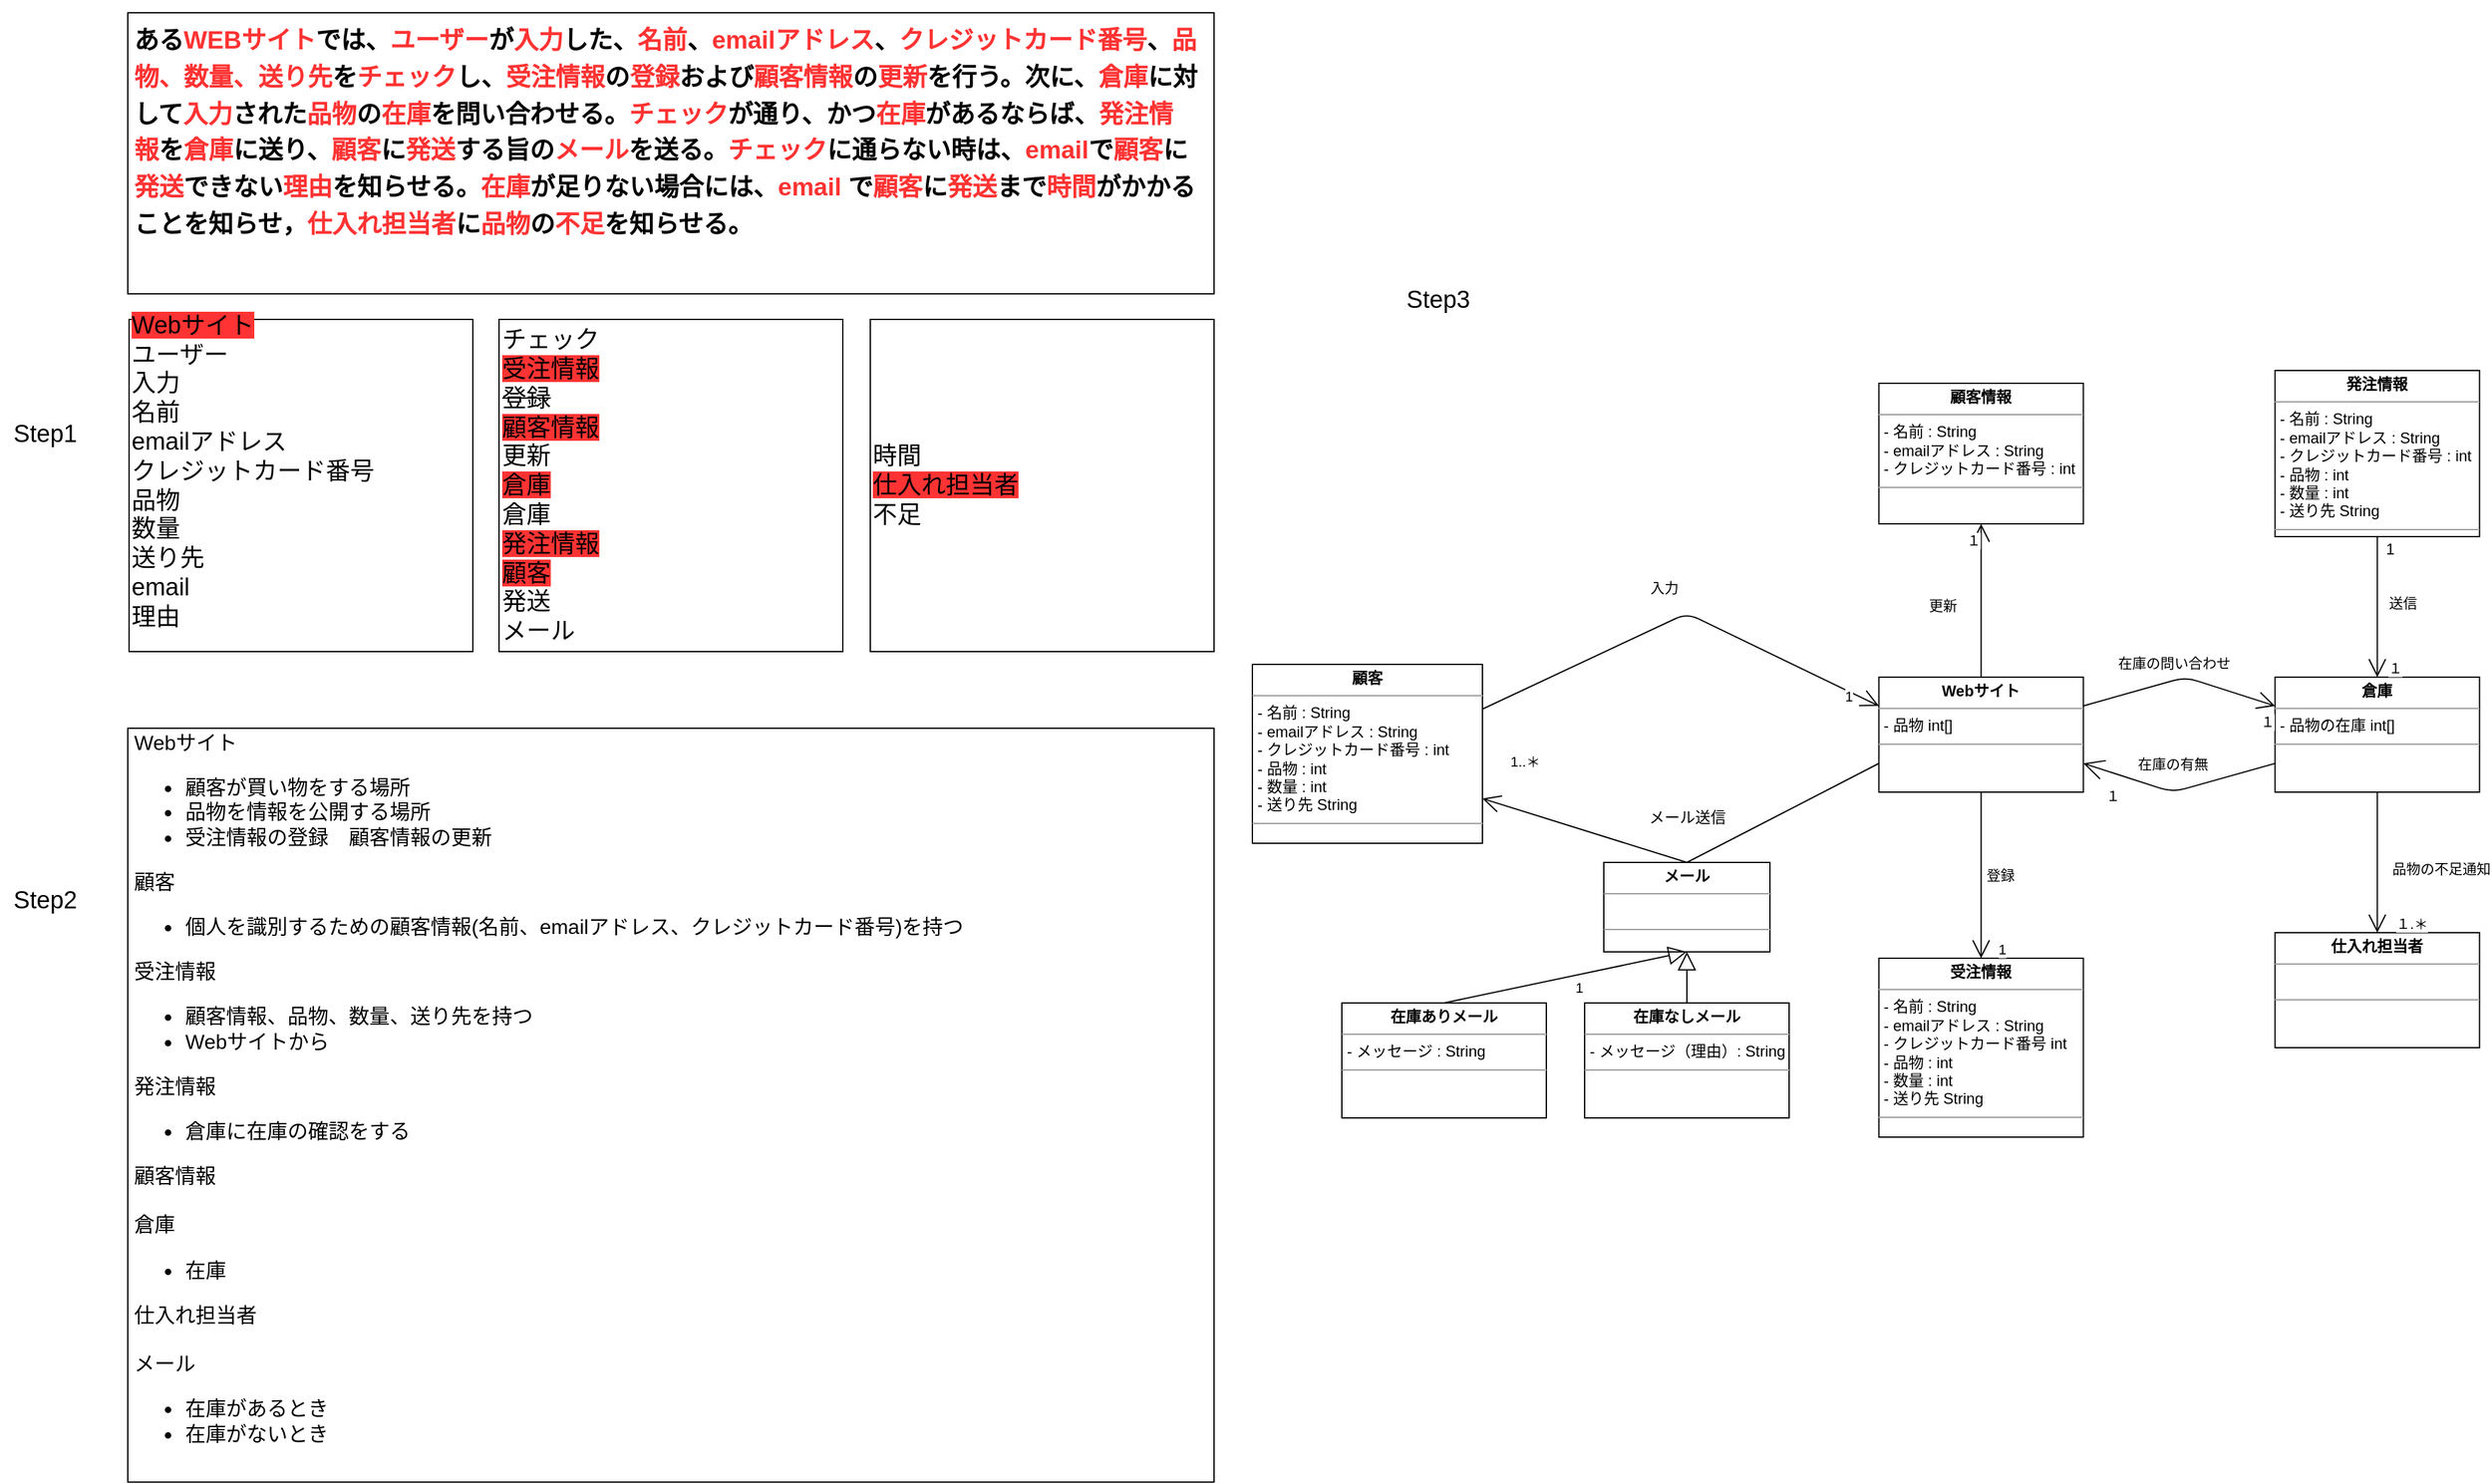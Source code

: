 <mxfile version="13.9.9" type="device" pages="3"><diagram id="4MMG5jsJ0tewCy22K1qq" name="OMT_1回目"><mxGraphModel dx="1086" dy="806" grid="1" gridSize="10" guides="1" tooltips="1" connect="1" arrows="1" fold="1" page="1" pageScale="1" pageWidth="3300" pageHeight="4681" math="0" shadow="0"><root><mxCell id="0"/><mxCell id="1" parent="0"/><mxCell id="Wu24spFBz7wP-JlVZue2-1" value="&lt;h1&gt;&lt;span style=&quot;left: 149.904px ; top: 260.365px ; font-size: 19.402px ; font-family: sans-serif ; transform: scalex(0.901)&quot; dir=&quot;ltr&quot;&gt;ある&lt;/span&gt;&lt;span style=&quot;left: 184.863px ; top: 260.365px ; font-size: 19.402px ; font-family: sans-serif ; transform: scalex(0.993)&quot; dir=&quot;ltr&quot;&gt;&lt;font color=&quot;#ff3333&quot;&gt;WEB&lt;/font&gt;&lt;/span&gt;&lt;span style=&quot;left: 229.028px ; top: 260.365px ; font-size: 19.402px ; font-family: sans-serif ; transform: scalex(0.893)&quot; dir=&quot;ltr&quot;&gt;&lt;font color=&quot;#ff3333&quot;&gt;サイト&lt;/font&gt;では、&lt;font color=&quot;#ff3333&quot;&gt;ユーザー&lt;/font&gt;が&lt;font color=&quot;#ff3333&quot;&gt;入力&lt;/font&gt;した、&lt;font color=&quot;#ff3333&quot;&gt;名前&lt;/font&gt;、&lt;/span&gt;&lt;span style=&quot;left: 558.104px ; top: 260.365px ; font-size: 19.402px ; font-family: sans-serif ; transform: scalex(0.912)&quot; dir=&quot;ltr&quot;&gt;&lt;font color=&quot;#ff3333&quot;&gt;email&lt;/font&gt;&lt;/span&gt;&lt;span style=&quot;left: 604.599px ; top: 260.365px ; font-size: 19.402px ; font-family: sans-serif ; transform: scalex(0.812)&quot; dir=&quot;ltr&quot;&gt;&lt;font color=&quot;#ff3333&quot;&gt;アドレス&lt;/font&gt;、&lt;font color=&quot;#ff3333&quot;&gt;クレ&lt;/font&gt;&lt;/span&gt;&lt;span style=&quot;left: 149.906px ; top: 288.331px ; font-size: 19.402px ; font-family: sans-serif ; transform: scalex(0.877)&quot; dir=&quot;ltr&quot;&gt;&lt;font color=&quot;#ff3333&quot;&gt;ジットカード番号&lt;/font&gt;、&lt;font color=&quot;#ff3333&quot;&gt;品物、数量、送り先&lt;/font&gt;を&lt;font color=&quot;#ff3333&quot;&gt;チェック&lt;/font&gt;し、&lt;font color=&quot;#ff3333&quot;&gt;受注情報&lt;/font&gt;の&lt;font color=&quot;#ff3333&quot;&gt;登録&lt;/font&gt;お&lt;/span&gt;&lt;span style=&quot;left: 149.906px ; top: 316.297px ; font-size: 19.402px ; font-family: sans-serif ; transform: scalex(0.935)&quot; dir=&quot;ltr&quot;&gt;よび&lt;font color=&quot;#ff3333&quot;&gt;顧客情報&lt;/font&gt;の&lt;font color=&quot;#ff3333&quot;&gt;更新&lt;/font&gt;を行う。次に、&lt;font color=&quot;#ff3333&quot;&gt;倉庫&lt;/font&gt;に対して&lt;font color=&quot;#ff3333&quot;&gt;入力&lt;/font&gt;された&lt;font color=&quot;#ff3333&quot;&gt;品物&lt;/font&gt;の&lt;font color=&quot;#ff3333&quot;&gt;在&lt;/font&gt;&lt;/span&gt;&lt;span style=&quot;left: 149.906px ; top: 344.263px ; font-size: 19.402px ; font-family: sans-serif ; transform: scalex(0.909)&quot; dir=&quot;ltr&quot;&gt;&lt;font color=&quot;#ff3333&quot;&gt;庫&lt;/font&gt;を問い合わせる。&lt;font color=&quot;#ff3333&quot;&gt;チェック&lt;/font&gt;が通り、かつ&lt;font color=&quot;#ff3333&quot;&gt;在庫&lt;/font&gt;があるならば、&lt;font color=&quot;#ff3333&quot;&gt;発注情報&lt;/font&gt;&lt;/span&gt;&lt;span style=&quot;left: 149.906px ; top: 372.229px ; font-size: 19.402px ; font-family: sans-serif ; transform: scalex(0.901)&quot; dir=&quot;ltr&quot;&gt;を&lt;font color=&quot;#ff3333&quot;&gt;倉庫&lt;/font&gt;に送り、&lt;font color=&quot;#ff3333&quot;&gt;顧客&lt;/font&gt;に&lt;font color=&quot;#ff3333&quot;&gt;発送&lt;/font&gt;する旨の&lt;font color=&quot;#ff3333&quot;&gt;メール&lt;/font&gt;を送る。&lt;font color=&quot;#ff3333&quot;&gt;チェック&lt;/font&gt;に通らない&lt;/span&gt;&lt;span style=&quot;left: 149.906px ; top: 400.195px ; font-size: 19.402px ; font-family: sans-serif ; transform: scalex(0.888)&quot; dir=&quot;ltr&quot;&gt;時は、&lt;/span&gt;&lt;span style=&quot;left: 201.587px ; top: 400.195px ; font-size: 19.402px ; font-family: sans-serif ; transform: scalex(0.909)&quot; dir=&quot;ltr&quot;&gt;&lt;font color=&quot;#ff3333&quot;&gt;email&lt;/font&gt;&lt;/span&gt;&lt;span style=&quot;left: 247.908px ; top: 400.195px ; font-size: 19.402px ; font-family: sans-serif ; transform: scalex(0.932)&quot; dir=&quot;ltr&quot;&gt;で&lt;font color=&quot;#ff3333&quot;&gt;顧客&lt;/font&gt;に&lt;font color=&quot;#ff3333&quot;&gt;発送&lt;/font&gt;できない&lt;font color=&quot;#ff3333&quot;&gt;理由&lt;/font&gt;を知らせる。&lt;font color=&quot;#ff3333&quot;&gt;在庫&lt;/font&gt;が足りない場&lt;/span&gt;&lt;span style=&quot;left: 149.906px ; top: 428.161px ; font-size: 19.402px ; font-family: sans-serif ; transform: scalex(0.901)&quot; dir=&quot;ltr&quot;&gt;合には、&lt;/span&gt;&lt;span style=&quot;left: 225.301px ; top: 428.161px ; font-size: 19.402px ; font-family: sans-serif ; transform: scalex(0.899)&quot; dir=&quot;ltr&quot;&gt;&lt;font color=&quot;#ff3333&quot;&gt;email&lt;/font&gt; &lt;/span&gt;&lt;span style=&quot;left: 277.098px ; top: 428.161px ; font-size: 19.402px ; font-family: sans-serif ; transform: scalex(0.934)&quot; dir=&quot;ltr&quot;&gt;で&lt;font color=&quot;#ff3333&quot;&gt;顧客&lt;/font&gt;に&lt;font color=&quot;#ff3333&quot;&gt;発送&lt;/font&gt;まで&lt;font color=&quot;#ff3333&quot;&gt;時間&lt;/font&gt;がかかることを知らせ，&lt;font color=&quot;#ff3333&quot;&gt;仕入れ&lt;/font&gt;&lt;/span&gt;&lt;span style=&quot;left: 149.906px ; top: 456.127px ; font-size: 19.402px ; font-family: sans-serif ; transform: scalex(0.942)&quot; dir=&quot;ltr&quot;&gt;&lt;font color=&quot;#ff3333&quot;&gt;担当者&lt;/font&gt;に&lt;font color=&quot;#ff3333&quot;&gt;品物&lt;/font&gt;の&lt;font color=&quot;#ff3333&quot;&gt;不足&lt;/font&gt;を知らせる。&lt;/span&gt;&lt;br&gt;&lt;/h1&gt;" style="text;html=1;spacing=5;spacingTop=-20;whiteSpace=wrap;overflow=hidden;rounded=0;strokeColor=#000000;" parent="1" vertex="1"><mxGeometry x="120" y="80" width="850" height="220" as="geometry"/></mxCell><mxCell id="Wu24spFBz7wP-JlVZue2-3" value="&lt;font style=&quot;font-size: 19px&quot;&gt;&lt;span style=&quot;background-color: rgb(255 , 51 , 51)&quot;&gt;Webサイト&lt;/span&gt;&lt;br&gt;ユーザー&lt;br&gt;入力&lt;br&gt;名前&lt;br&gt;emailアドレス&lt;br&gt;クレジットカード番号&lt;br&gt;品物&lt;br&gt;数量&lt;br&gt;送り先&lt;br&gt;email&lt;br&gt;理由&lt;br&gt;&lt;br&gt;&lt;/font&gt;" style="text;html=1;fillColor=none;align=left;verticalAlign=middle;whiteSpace=wrap;rounded=0;strokeColor=#000000;" parent="1" vertex="1"><mxGeometry x="121" y="320" width="269" height="260" as="geometry"/></mxCell><mxCell id="Wu24spFBz7wP-JlVZue2-4" value="&lt;font style=&quot;font-size: 19px&quot;&gt;チェック&lt;br&gt;&lt;span style=&quot;background-color: rgb(255 , 51 , 51)&quot;&gt;受注情報&lt;/span&gt;&lt;br&gt;&lt;strike&gt;登録&lt;br&gt;&lt;/strike&gt;&lt;span style=&quot;background-color: rgb(255 , 51 , 51)&quot;&gt;顧客情報&lt;/span&gt;&lt;br&gt;更新&lt;br&gt;&lt;span style=&quot;background-color: rgb(255 , 51 , 51)&quot;&gt;倉庫&lt;/span&gt;&lt;br&gt;倉庫&lt;br&gt;&lt;span style=&quot;background-color: rgb(255 , 51 , 51)&quot;&gt;発注情報&lt;/span&gt;&lt;br&gt;&lt;span style=&quot;background-color: rgb(255 , 51 , 51)&quot;&gt;顧客&lt;/span&gt;&lt;br&gt;発送&lt;br&gt;メール&lt;br&gt;&lt;/font&gt;" style="text;html=1;fillColor=none;align=left;verticalAlign=middle;whiteSpace=wrap;rounded=0;strokeColor=#000000;" parent="1" vertex="1"><mxGeometry x="410.5" y="320" width="269" height="260" as="geometry"/></mxCell><mxCell id="Wu24spFBz7wP-JlVZue2-5" value="&lt;font style=&quot;font-size: 19px&quot;&gt;時間&lt;br&gt;&lt;span style=&quot;background-color: rgb(255 , 51 , 51)&quot;&gt;仕入れ担当者&lt;br&gt;&lt;/span&gt;不足&lt;br&gt;&lt;/font&gt;" style="text;html=1;fillColor=none;align=left;verticalAlign=middle;whiteSpace=wrap;rounded=0;strokeColor=#000000;" parent="1" vertex="1"><mxGeometry x="701" y="320" width="269" height="260" as="geometry"/></mxCell><mxCell id="Wu24spFBz7wP-JlVZue2-6" value="&lt;font style=&quot;font-size: 19px&quot;&gt;Step1&lt;/font&gt;" style="text;html=1;align=center;verticalAlign=middle;resizable=0;points=[];autosize=1;" parent="1" vertex="1"><mxGeometry x="20" y="400" width="70" height="20" as="geometry"/></mxCell><mxCell id="Wu24spFBz7wP-JlVZue2-7" value="&lt;font style=&quot;font-size: 19px&quot;&gt;Step2&lt;/font&gt;&lt;span style=&quot;color: rgba(0 , 0 , 0 , 0) ; font-family: monospace ; font-size: 0px&quot;&gt;%3CmxGraphModel%3E%3Croot%3E%3CmxCell%20id%3D%220%22%2F%3E%3CmxCell%20id%3D%221%22%20parent%3D%220%22%2F%3E%3CmxCell%20id%3D%222%22%20value%3D%22%26lt%3Bfont%20style%3D%26quot%3Bfont-size%3A%2019px%26quot%3B%26gt%3BStep1%26lt%3B%2Ffont%26gt%3B%22%20style%3D%22text%3Bhtml%3D1%3Balign%3Dcenter%3BverticalAlign%3Dmiddle%3Bresizable%3D0%3Bpoints%3D%5B%5D%3Bautosize%3D1%3B%22%20vertex%3D%221%22%20parent%3D%221%22%3E%3CmxGeometry%20x%3D%2220%22%20y%3D%22150%22%20width%3D%2270%22%20height%3D%2220%22%20as%3D%22geometry%22%2F%3E%3C%2FmxCell%3E%3C%2Froot%3E%3C%2FmxGraphModel%3E&lt;/span&gt;" style="text;html=1;align=center;verticalAlign=middle;resizable=0;points=[];autosize=1;" parent="1" vertex="1"><mxGeometry x="20" y="760" width="70" height="30" as="geometry"/></mxCell><mxCell id="Wu24spFBz7wP-JlVZue2-8" value="&lt;font style=&quot;font-size: 19px&quot;&gt;Step3&lt;/font&gt;&lt;span style=&quot;color: rgba(0 , 0 , 0 , 0) ; font-family: monospace ; font-size: 0px&quot;&gt;%3CmxGraphModel%3E%3Croot%3E%3CmxCell%20id%3D%220%22%2F%3E%3CmxCell%20id%3D%221%22%20parent%3D%220%22%2F%3E%3CmxCell%20id%3D%222%22%20value%3D%22%26lt%3Bfont%20style%3D%26quot%3Bfont-size%3A%2019px%26quot%3B%26gt%3BStep1%26lt%3B%2Ffont%26gt%3B%22%20style%3D%22text%3Bhtml%3D1%3Balign%3Dcenter%3BverticalAlign%3Dmiddle%3Bresizable%3D0%3Bpoints%3D%5B%5D%3Bautosize%3D1%3B%22%20vertex%3D%221%22%20parent%3D%221%22%3E%3CmxGeometry%20x%3D%2220%22%20y%3D%22150%22%20width%3D%2270%22%20height%3D%2220%22%20as%3D%22geometry%22%2F%3E%3C%2FmxCell%3E%3C%2Froot%3E%3C%2FmxGraphModel%3E&lt;/span&gt;" style="text;html=1;align=center;verticalAlign=middle;resizable=0;points=[];autosize=1;" parent="1" vertex="1"><mxGeometry x="1110" y="290" width="70" height="30" as="geometry"/></mxCell><mxCell id="Wu24spFBz7wP-JlVZue2-9" value="&lt;p style=&quot;line-height: 110%&quot;&gt;&lt;/p&gt;&lt;h1 style=&quot;font-size: 16px&quot;&gt;&lt;font face=&quot;sans-serif&quot; style=&quot;font-size: 16px ; font-weight: normal&quot;&gt;Webサイト&lt;/font&gt;&lt;/h1&gt;&lt;div style=&quot;font-size: 16px&quot;&gt;&lt;ul&gt;&lt;li&gt;&lt;font face=&quot;sans-serif&quot; style=&quot;font-size: 16px&quot;&gt;顧客が買い物をする場所&lt;/font&gt;&lt;/li&gt;&lt;li&gt;&lt;font face=&quot;sans-serif&quot;&gt;品物を情報を公開する場所&lt;/font&gt;&lt;/li&gt;&lt;li&gt;&lt;font face=&quot;sans-serif&quot;&gt;受注情報の登録　顧客情報の更新&lt;/font&gt;&lt;/li&gt;&lt;/ul&gt;&lt;div&gt;&lt;font face=&quot;sans-serif&quot;&gt;顧客&lt;/font&gt;&lt;/div&gt;&lt;div&gt;&lt;ul&gt;&lt;li&gt;&lt;font face=&quot;sans-serif&quot;&gt;個人を識別するための顧客情報(名前、emailアドレス、クレジットカード番号)を持つ&lt;/font&gt;&lt;/li&gt;&lt;/ul&gt;&lt;div&gt;&lt;font face=&quot;sans-serif&quot;&gt;受注情報&lt;/font&gt;&lt;/div&gt;&lt;/div&gt;&lt;div&gt;&lt;ul&gt;&lt;li&gt;&lt;font face=&quot;sans-serif&quot;&gt;顧客情報、品物、数量、送り先を持つ&lt;/font&gt;&lt;/li&gt;&lt;li&gt;&lt;font face=&quot;sans-serif&quot;&gt;Webサイトから&lt;/font&gt;&lt;/li&gt;&lt;/ul&gt;&lt;div&gt;&lt;font face=&quot;sans-serif&quot;&gt;発注情報&lt;/font&gt;&lt;/div&gt;&lt;/div&gt;&lt;div&gt;&lt;ul&gt;&lt;li&gt;&lt;font face=&quot;sans-serif&quot;&gt;倉庫に在庫の確認をする&lt;/font&gt;&lt;/li&gt;&lt;/ul&gt;&lt;div&gt;&lt;font face=&quot;sans-serif&quot;&gt;顧客情報&lt;/font&gt;&lt;/div&gt;&lt;div&gt;&lt;font face=&quot;sans-serif&quot;&gt;&lt;br&gt;&lt;/font&gt;&lt;/div&gt;&lt;div&gt;&lt;font face=&quot;sans-serif&quot;&gt;倉庫&lt;/font&gt;&lt;/div&gt;&lt;/div&gt;&lt;div&gt;&lt;ul&gt;&lt;li&gt;&lt;font face=&quot;sans-serif&quot;&gt;在庫&lt;/font&gt;&lt;/li&gt;&lt;/ul&gt;&lt;/div&gt;&lt;div&gt;&lt;font face=&quot;sans-serif&quot;&gt;仕入れ担当者&lt;/font&gt;&lt;/div&gt;&lt;div&gt;&lt;div&gt;&lt;font face=&quot;sans-serif&quot;&gt;&lt;br&gt;&lt;/font&gt;&lt;/div&gt;&lt;/div&gt;&lt;div&gt;&lt;font face=&quot;sans-serif&quot;&gt;メール&lt;/font&gt;&lt;/div&gt;&lt;div&gt;&lt;ul&gt;&lt;li&gt;&lt;font face=&quot;sans-serif&quot;&gt;在庫があるとき&lt;/font&gt;&lt;/li&gt;&lt;li&gt;&lt;font face=&quot;sans-serif&quot;&gt;在庫がないとき&lt;/font&gt;&lt;/li&gt;&lt;/ul&gt;&lt;/div&gt;&lt;/div&gt;&lt;p&gt;&lt;/p&gt;" style="text;html=1;spacing=5;spacingTop=-20;whiteSpace=wrap;overflow=hidden;rounded=0;strokeColor=#000000;" parent="1" vertex="1"><mxGeometry x="120" y="640" width="850" height="590" as="geometry"/></mxCell><mxCell id="CPZWhwZFPiz1Y8pDTgzB-1" value="&lt;p style=&quot;margin: 0px ; margin-top: 4px ; text-align: center&quot;&gt;&lt;b&gt;Webサイト&lt;/b&gt;&lt;/p&gt;&lt;hr size=&quot;1&quot;&gt;&lt;p style=&quot;margin: 0px ; margin-left: 4px&quot;&gt;- 品物 int[]&lt;/p&gt;&lt;hr size=&quot;1&quot;&gt;&lt;p style=&quot;margin: 0px ; margin-left: 4px&quot;&gt;&lt;br&gt;&lt;/p&gt;" style="verticalAlign=top;align=left;overflow=fill;fontSize=12;fontFamily=Helvetica;html=1;" parent="1" vertex="1"><mxGeometry x="1490.24" y="600" width="160" height="90" as="geometry"/></mxCell><mxCell id="CPZWhwZFPiz1Y8pDTgzB-2" value="&lt;p style=&quot;margin: 0px ; margin-top: 4px ; text-align: center&quot;&gt;&lt;b&gt;顧客&lt;/b&gt;&lt;/p&gt;&lt;hr size=&quot;1&quot;&gt;&lt;p style=&quot;margin: 0px 0px 0px 4px&quot;&gt;- 名前 : String&lt;/p&gt;&lt;p style=&quot;margin: 0px 0px 0px 4px&quot;&gt;- emailアドレス : String&lt;/p&gt;&lt;p style=&quot;margin: 0px 0px 0px 4px&quot;&gt;- クレジットカード番号 : int&lt;/p&gt;&lt;p style=&quot;margin: 0px 0px 0px 4px&quot;&gt;- 品物 : int&amp;nbsp;&lt;/p&gt;&lt;p style=&quot;margin: 0px 0px 0px 4px&quot;&gt;- 数量 : int&amp;nbsp;&lt;/p&gt;&lt;p style=&quot;margin: 0px 0px 0px 4px&quot;&gt;- 送り先 String&lt;/p&gt;&lt;hr size=&quot;1&quot;&gt;&lt;p style=&quot;margin: 0px ; margin-left: 4px&quot;&gt;&lt;br&gt;&lt;/p&gt;" style="verticalAlign=top;align=left;overflow=fill;fontSize=12;fontFamily=Helvetica;html=1;" parent="1" vertex="1"><mxGeometry x="1000" y="590" width="180" height="140" as="geometry"/></mxCell><mxCell id="CPZWhwZFPiz1Y8pDTgzB-3" value="&lt;p style=&quot;margin: 0px ; margin-top: 4px ; text-align: center&quot;&gt;&lt;b&gt;受注情報&lt;/b&gt;&lt;/p&gt;&lt;hr size=&quot;1&quot;&gt;&lt;p style=&quot;margin: 0px 0px 0px 4px&quot;&gt;- 名前 : String&lt;/p&gt;&lt;p style=&quot;margin: 0px 0px 0px 4px&quot;&gt;- emailアドレス : String&lt;/p&gt;&lt;p style=&quot;margin: 0px 0px 0px 4px&quot;&gt;- クレジットカード番号 int&lt;/p&gt;&lt;p style=&quot;margin: 0px 0px 0px 4px&quot;&gt;- 品物 : int&amp;nbsp;&lt;/p&gt;&lt;p style=&quot;margin: 0px 0px 0px 4px&quot;&gt;- 数量 : int&amp;nbsp;&lt;/p&gt;&lt;p style=&quot;margin: 0px 0px 0px 4px&quot;&gt;- 送り先 String&lt;/p&gt;&lt;hr size=&quot;1&quot;&gt;&lt;p style=&quot;margin: 0px ; margin-left: 4px&quot;&gt;&lt;br&gt;&lt;/p&gt;" style="verticalAlign=top;align=left;overflow=fill;fontSize=12;fontFamily=Helvetica;html=1;" parent="1" vertex="1"><mxGeometry x="1490.24" y="820" width="160" height="140" as="geometry"/></mxCell><mxCell id="CPZWhwZFPiz1Y8pDTgzB-4" value="&lt;p style=&quot;margin: 0px ; margin-top: 4px ; text-align: center&quot;&gt;&lt;b&gt;発注情報&lt;/b&gt;&lt;/p&gt;&lt;hr size=&quot;1&quot;&gt;&lt;p style=&quot;margin: 0px 0px 0px 4px&quot;&gt;- 名前 : String&lt;/p&gt;&lt;p style=&quot;margin: 0px 0px 0px 4px&quot;&gt;- emailアドレス : String&lt;/p&gt;&lt;p style=&quot;margin: 0px 0px 0px 4px&quot;&gt;- クレジットカード番号 : int&lt;/p&gt;&lt;p style=&quot;margin: 0px 0px 0px 4px&quot;&gt;- 品物 : int&amp;nbsp;&lt;/p&gt;&lt;p style=&quot;margin: 0px 0px 0px 4px&quot;&gt;- 数量 : int&amp;nbsp;&lt;/p&gt;&lt;p style=&quot;margin: 0px 0px 0px 4px&quot;&gt;- 送り先 String&lt;/p&gt;&lt;hr size=&quot;1&quot;&gt;&lt;p style=&quot;margin: 0px ; margin-left: 4px&quot;&gt;&lt;br&gt;&lt;/p&gt;" style="verticalAlign=top;align=left;overflow=fill;fontSize=12;fontFamily=Helvetica;html=1;" parent="1" vertex="1"><mxGeometry x="1800.24" y="360" width="160" height="130" as="geometry"/></mxCell><mxCell id="CPZWhwZFPiz1Y8pDTgzB-5" value="&lt;p style=&quot;margin: 0px ; margin-top: 4px ; text-align: center&quot;&gt;&lt;b&gt;倉庫&lt;/b&gt;&lt;/p&gt;&lt;hr size=&quot;1&quot;&gt;&lt;p style=&quot;margin: 0px ; margin-left: 4px&quot;&gt;- 品物の在庫 int[]&lt;/p&gt;&lt;hr size=&quot;1&quot;&gt;&lt;p style=&quot;margin: 0px ; margin-left: 4px&quot;&gt;&lt;br&gt;&lt;/p&gt;" style="verticalAlign=top;align=left;overflow=fill;fontSize=12;fontFamily=Helvetica;html=1;" parent="1" vertex="1"><mxGeometry x="1800.24" y="600" width="160" height="90" as="geometry"/></mxCell><mxCell id="CPZWhwZFPiz1Y8pDTgzB-6" value="&lt;p style=&quot;margin: 0px ; margin-top: 4px ; text-align: center&quot;&gt;&lt;b&gt;仕入れ担当者&lt;/b&gt;&lt;/p&gt;&lt;hr size=&quot;1&quot;&gt;&lt;p style=&quot;margin: 0px ; margin-left: 4px&quot;&gt;&lt;br&gt;&lt;/p&gt;&lt;hr size=&quot;1&quot;&gt;&lt;p style=&quot;margin: 0px ; margin-left: 4px&quot;&gt;&lt;br&gt;&lt;/p&gt;" style="verticalAlign=top;align=left;overflow=fill;fontSize=12;fontFamily=Helvetica;html=1;" parent="1" vertex="1"><mxGeometry x="1800.24" y="800" width="160" height="90" as="geometry"/></mxCell><mxCell id="CPZWhwZFPiz1Y8pDTgzB-8" value="入力" style="endArrow=open;html=1;endSize=12;startArrow=none;startSize=14;startFill=0;entryX=0;entryY=0.25;entryDx=0;entryDy=0;exitX=1;exitY=0.25;exitDx=0;exitDy=0;endFill=0;" parent="1" source="CPZWhwZFPiz1Y8pDTgzB-2" target="CPZWhwZFPiz1Y8pDTgzB-1" edge="1"><mxGeometry x="0.026" y="20" relative="1" as="geometry"><mxPoint x="1210" y="850" as="sourcePoint"/><mxPoint x="1210" y="680" as="targetPoint"/><Array as="points"><mxPoint x="1340" y="550"/></Array><mxPoint x="-9" y="-2" as="offset"/></mxGeometry></mxCell><mxCell id="CPZWhwZFPiz1Y8pDTgzB-9" value="1..＊" style="edgeLabel;resizable=0;html=1;align=left;verticalAlign=top;" parent="CPZWhwZFPiz1Y8pDTgzB-8" connectable="0" vertex="1"><mxGeometry x="-1" relative="1" as="geometry"><mxPoint x="20" y="27.5" as="offset"/></mxGeometry></mxCell><mxCell id="CPZWhwZFPiz1Y8pDTgzB-10" value="1" style="edgeLabel;resizable=0;html=1;align=right;verticalAlign=top;" parent="CPZWhwZFPiz1Y8pDTgzB-8" connectable="0" vertex="1"><mxGeometry x="1" relative="1" as="geometry"><mxPoint x="-19.65" y="-20.19" as="offset"/></mxGeometry></mxCell><mxCell id="CPZWhwZFPiz1Y8pDTgzB-12" value="&lt;p style=&quot;margin: 0px ; margin-top: 4px ; text-align: center&quot;&gt;&lt;b&gt;顧客情報&lt;/b&gt;&lt;/p&gt;&lt;hr size=&quot;1&quot;&gt;&lt;p style=&quot;margin: 0px 0px 0px 4px&quot;&gt;- &lt;span&gt;名前 : String&lt;/span&gt;&lt;br&gt;&lt;/p&gt;&lt;p style=&quot;margin: 0px 0px 0px 4px&quot;&gt;- emailアドレス : String&lt;/p&gt;&lt;p style=&quot;margin: 0px 0px 0px 4px&quot;&gt;- クレジットカード番号 : int&lt;/p&gt;&lt;hr size=&quot;1&quot;&gt;&lt;p style=&quot;margin: 0px ; margin-left: 4px&quot;&gt;&lt;br&gt;&lt;/p&gt;" style="verticalAlign=top;align=left;overflow=fill;fontSize=12;fontFamily=Helvetica;html=1;" parent="1" vertex="1"><mxGeometry x="1490.24" y="370" width="160" height="110" as="geometry"/></mxCell><mxCell id="CPZWhwZFPiz1Y8pDTgzB-16" value="更新" style="endArrow=open;html=1;endSize=12;startArrow=none;startSize=14;startFill=0;entryX=0.5;entryY=1;entryDx=0;entryDy=0;exitX=0.5;exitY=0;exitDx=0;exitDy=0;" parent="1" source="CPZWhwZFPiz1Y8pDTgzB-1" target="CPZWhwZFPiz1Y8pDTgzB-12" edge="1"><mxGeometry x="-0.059" y="30" relative="1" as="geometry"><mxPoint x="1290.24" y="810" as="sourcePoint"/><mxPoint x="1290.24" y="700" as="targetPoint"/><mxPoint as="offset"/></mxGeometry></mxCell><mxCell id="CPZWhwZFPiz1Y8pDTgzB-18" value="１" style="edgeLabel;resizable=0;html=1;align=right;verticalAlign=top;" parent="CPZWhwZFPiz1Y8pDTgzB-16" connectable="0" vertex="1"><mxGeometry x="1" relative="1" as="geometry"/></mxCell><mxCell id="CPZWhwZFPiz1Y8pDTgzB-19" value="登録" style="endArrow=open;html=1;endSize=12;startArrow=none;startSize=14;startFill=0;entryX=0.5;entryY=0;entryDx=0;entryDy=0;endFill=0;exitX=0.5;exitY=1;exitDx=0;exitDy=0;" parent="1" source="CPZWhwZFPiz1Y8pDTgzB-1" target="CPZWhwZFPiz1Y8pDTgzB-3" edge="1"><mxGeometry y="15" relative="1" as="geometry"><mxPoint x="1370.24" y="720" as="sourcePoint"/><mxPoint x="1490.24" y="495" as="targetPoint"/><mxPoint as="offset"/></mxGeometry></mxCell><mxCell id="CPZWhwZFPiz1Y8pDTgzB-20" value="1&lt;br&gt;" style="edgeLabel;resizable=0;html=1;align=right;verticalAlign=top;" parent="CPZWhwZFPiz1Y8pDTgzB-19" connectable="0" vertex="1"><mxGeometry x="1" relative="1" as="geometry"><mxPoint x="20" y="-20" as="offset"/></mxGeometry></mxCell><mxCell id="CPZWhwZFPiz1Y8pDTgzB-23" value="在庫の問い合わせ" style="endArrow=open;html=1;endSize=12;startArrow=none;startSize=14;startFill=0;entryX=0;entryY=0.25;entryDx=0;entryDy=0;exitX=1;exitY=0.25;exitDx=0;exitDy=0;fontFamily=Helvetica;labelPosition=center;verticalLabelPosition=middle;align=center;verticalAlign=middle;" parent="1" source="CPZWhwZFPiz1Y8pDTgzB-1" target="CPZWhwZFPiz1Y8pDTgzB-5" edge="1"><mxGeometry x="0.047" y="10" relative="1" as="geometry"><mxPoint x="1976.96" y="563.29" as="sourcePoint"/><mxPoint x="1760.24" y="440.0" as="targetPoint"/><Array as="points"><mxPoint x="1730" y="600"/></Array><mxPoint x="-5" y="-2" as="offset"/></mxGeometry></mxCell><mxCell id="CPZWhwZFPiz1Y8pDTgzB-24" value="１" style="edgeLabel;resizable=0;html=1;align=right;verticalAlign=top;" parent="CPZWhwZFPiz1Y8pDTgzB-23" connectable="0" vertex="1"><mxGeometry x="1" relative="1" as="geometry"/></mxCell><mxCell id="CPZWhwZFPiz1Y8pDTgzB-26" value="メール送信" style="text;html=1;align=center;verticalAlign=middle;resizable=0;points=[];autosize=1;" parent="1" vertex="1"><mxGeometry x="1300" y="700" width="80" height="20" as="geometry"/></mxCell><mxCell id="CPZWhwZFPiz1Y8pDTgzB-27" value="&lt;p style=&quot;margin: 0px ; margin-top: 4px ; text-align: center&quot;&gt;&lt;b&gt;在庫ありメール&lt;/b&gt;&lt;/p&gt;&lt;hr size=&quot;1&quot;&gt;&lt;p style=&quot;margin: 0px ; margin-left: 4px&quot;&gt;- メッセージ : String&lt;/p&gt;&lt;hr size=&quot;1&quot;&gt;&lt;p style=&quot;margin: 0px ; margin-left: 4px&quot;&gt;&lt;br&gt;&lt;/p&gt;" style="verticalAlign=top;align=left;overflow=fill;fontSize=12;fontFamily=Helvetica;html=1;" parent="1" vertex="1"><mxGeometry x="1070" y="855" width="160" height="90" as="geometry"/></mxCell><mxCell id="CPZWhwZFPiz1Y8pDTgzB-28" value="&lt;p style=&quot;margin: 0px ; margin-top: 4px ; text-align: center&quot;&gt;&lt;b&gt;在庫なしメール&lt;/b&gt;&lt;/p&gt;&lt;hr size=&quot;1&quot;&gt;&lt;p style=&quot;margin: 0px ; margin-left: 4px&quot;&gt;- メッセージ（理由）: String&lt;/p&gt;&lt;hr size=&quot;1&quot;&gt;&lt;p style=&quot;margin: 0px ; margin-left: 4px&quot;&gt;&lt;br&gt;&lt;/p&gt;" style="verticalAlign=top;align=left;overflow=fill;fontSize=12;fontFamily=Helvetica;html=1;" parent="1" vertex="1"><mxGeometry x="1260" y="855" width="160" height="90" as="geometry"/></mxCell><mxCell id="CPZWhwZFPiz1Y8pDTgzB-29" value="&lt;p style=&quot;margin: 0px ; margin-top: 4px ; text-align: center&quot;&gt;&lt;b&gt;メール&lt;/b&gt;&lt;/p&gt;&lt;hr size=&quot;1&quot;&gt;&lt;p style=&quot;margin: 0px ; margin-left: 4px&quot;&gt;&lt;br&gt;&lt;/p&gt;&lt;hr size=&quot;1&quot;&gt;&lt;p style=&quot;margin: 0px ; margin-left: 4px&quot;&gt;&lt;br&gt;&lt;/p&gt;" style="verticalAlign=top;align=left;overflow=fill;fontSize=12;fontFamily=Helvetica;html=1;" parent="1" vertex="1"><mxGeometry x="1275" y="745" width="130" height="70" as="geometry"/></mxCell><mxCell id="CPZWhwZFPiz1Y8pDTgzB-30" value="" style="endArrow=block;html=1;endSize=12;startArrow=none;startSize=14;startFill=0;entryX=0.5;entryY=1;entryDx=0;entryDy=0;exitX=0.5;exitY=0;exitDx=0;exitDy=0;endFill=0;" parent="1" source="CPZWhwZFPiz1Y8pDTgzB-27" target="CPZWhwZFPiz1Y8pDTgzB-29" edge="1"><mxGeometry x="-0.188" y="35" relative="1" as="geometry"><mxPoint x="1190.0" y="720" as="sourcePoint"/><mxPoint x="1500.24" y="720" as="targetPoint"/><mxPoint as="offset"/></mxGeometry></mxCell><mxCell id="CPZWhwZFPiz1Y8pDTgzB-32" value="1" style="edgeLabel;resizable=0;html=1;align=right;verticalAlign=top;" parent="CPZWhwZFPiz1Y8pDTgzB-30" connectable="0" vertex="1"><mxGeometry x="1" relative="1" as="geometry"><mxPoint x="-79.84" y="14.97" as="offset"/></mxGeometry></mxCell><mxCell id="CPZWhwZFPiz1Y8pDTgzB-33" value="" style="endArrow=block;html=1;endSize=12;startArrow=none;startSize=14;startFill=0;entryX=0.5;entryY=1;entryDx=0;entryDy=0;exitX=0.5;exitY=0;exitDx=0;exitDy=0;endFill=0;" parent="1" source="CPZWhwZFPiz1Y8pDTgzB-28" target="CPZWhwZFPiz1Y8pDTgzB-29" edge="1"><mxGeometry x="-0.188" y="35" relative="1" as="geometry"><mxPoint x="1160" y="865" as="sourcePoint"/><mxPoint x="1350" y="825" as="targetPoint"/><mxPoint as="offset"/></mxGeometry></mxCell><mxCell id="CPZWhwZFPiz1Y8pDTgzB-36" value="" style="endArrow=none;html=1;endSize=12;startArrow=none;startSize=14;startFill=0;exitX=0.5;exitY=0;exitDx=0;exitDy=0;endFill=0;entryX=0;entryY=0.75;entryDx=0;entryDy=0;" parent="1" source="CPZWhwZFPiz1Y8pDTgzB-29" target="CPZWhwZFPiz1Y8pDTgzB-1" edge="1"><mxGeometry x="-0.188" y="35" relative="1" as="geometry"><mxPoint x="1350" y="830" as="sourcePoint"/><mxPoint x="1340" y="640" as="targetPoint"/><mxPoint as="offset"/></mxGeometry></mxCell><mxCell id="CPZWhwZFPiz1Y8pDTgzB-38" value="" style="endArrow=open;html=1;endSize=12;startArrow=none;startSize=14;startFill=0;exitX=0.5;exitY=0;exitDx=0;exitDy=0;endFill=0;entryX=1;entryY=0.75;entryDx=0;entryDy=0;" parent="1" source="CPZWhwZFPiz1Y8pDTgzB-29" target="CPZWhwZFPiz1Y8pDTgzB-2" edge="1"><mxGeometry x="-0.188" y="35" relative="1" as="geometry"><mxPoint x="1350" y="755" as="sourcePoint"/><mxPoint x="1500.24" y="700" as="targetPoint"/><mxPoint as="offset"/></mxGeometry></mxCell><mxCell id="CPZWhwZFPiz1Y8pDTgzB-40" value="品物の不足通知" style="endArrow=open;html=1;endSize=12;startArrow=none;startSize=14;startFill=0;entryX=0.5;entryY=0;entryDx=0;entryDy=0;exitX=0.5;exitY=1;exitDx=0;exitDy=0;" parent="1" source="CPZWhwZFPiz1Y8pDTgzB-5" target="CPZWhwZFPiz1Y8pDTgzB-6" edge="1"><mxGeometry x="0.091" y="50" relative="1" as="geometry"><mxPoint x="1660.24" y="655" as="sourcePoint"/><mxPoint x="1810.24" y="655" as="targetPoint"/><mxPoint as="offset"/></mxGeometry></mxCell><mxCell id="CPZWhwZFPiz1Y8pDTgzB-41" value="１.＊" style="edgeLabel;resizable=0;html=1;align=right;verticalAlign=top;" parent="CPZWhwZFPiz1Y8pDTgzB-40" connectable="0" vertex="1"><mxGeometry x="1" relative="1" as="geometry"><mxPoint x="39.76" y="-20" as="offset"/></mxGeometry></mxCell><mxCell id="CPZWhwZFPiz1Y8pDTgzB-42" value="送信" style="endArrow=open;html=1;endSize=12;startArrow=none;startSize=14;startFill=0;entryX=0.5;entryY=0;entryDx=0;entryDy=0;exitX=0.5;exitY=1;exitDx=0;exitDy=0;endFill=0;" parent="1" source="CPZWhwZFPiz1Y8pDTgzB-4" target="CPZWhwZFPiz1Y8pDTgzB-5" edge="1"><mxGeometry x="-0.057" y="20" relative="1" as="geometry"><mxPoint x="1660.24" y="610" as="sourcePoint"/><mxPoint x="1810.24" y="500" as="targetPoint"/><mxPoint as="offset"/></mxGeometry></mxCell><mxCell id="CPZWhwZFPiz1Y8pDTgzB-43" value="１" style="edgeLabel;resizable=0;html=1;align=right;verticalAlign=top;" parent="CPZWhwZFPiz1Y8pDTgzB-42" connectable="0" vertex="1"><mxGeometry x="1" relative="1" as="geometry"><mxPoint x="19.76" y="-20" as="offset"/></mxGeometry></mxCell><mxCell id="CPZWhwZFPiz1Y8pDTgzB-44" value="在庫の有無" style="endArrow=none;html=1;endSize=12;startArrow=open;startSize=14;startFill=0;entryX=0;entryY=0.75;entryDx=0;entryDy=0;exitX=1;exitY=0.75;exitDx=0;exitDy=0;fontFamily=Helvetica;labelPosition=center;verticalLabelPosition=middle;align=center;verticalAlign=middle;endFill=0;" parent="1" source="CPZWhwZFPiz1Y8pDTgzB-1" target="CPZWhwZFPiz1Y8pDTgzB-5" edge="1"><mxGeometry x="-0.152" y="21" relative="1" as="geometry"><mxPoint x="1660.24" y="655" as="sourcePoint"/><mxPoint x="1810.24" y="655" as="targetPoint"/><Array as="points"><mxPoint x="1720" y="690"/></Array><mxPoint as="offset"/></mxGeometry></mxCell><mxCell id="CPZWhwZFPiz1Y8pDTgzB-45" value="１" style="edgeLabel;resizable=0;html=1;align=right;verticalAlign=top;" parent="CPZWhwZFPiz1Y8pDTgzB-44" connectable="0" vertex="1"><mxGeometry x="1" relative="1" as="geometry"><mxPoint x="-120.59" y="12.6" as="offset"/></mxGeometry></mxCell><mxCell id="scvTDWP5hDS73kafUlHK-1" value="1" style="text;html=1;align=center;verticalAlign=middle;resizable=0;points=[];autosize=1;" parent="1" vertex="1"><mxGeometry x="1880" y="490" width="20" height="20" as="geometry"/></mxCell></root></mxGraphModel></diagram><diagram name="OMT_2回目" id="BFHqOEVGO1ub3dgUqmNw"><mxGraphModel dx="1086" dy="806" grid="1" gridSize="10" guides="1" tooltips="1" connect="1" arrows="1" fold="1" page="1" pageScale="1" pageWidth="3300" pageHeight="4681" math="0" shadow="0"><root><mxCell id="IQ1uWEwdkvKO-j7J6-JI-0"/><mxCell id="IQ1uWEwdkvKO-j7J6-JI-1" parent="IQ1uWEwdkvKO-j7J6-JI-0"/><mxCell id="IQ1uWEwdkvKO-j7J6-JI-2" value="&lt;h1&gt;&lt;span style=&quot;font-weight: normal&quot;&gt;&lt;span style=&quot;left: 149.904px ; top: 260.365px ; font-size: 19.402px ; font-family: sans-serif ; transform: scalex(0.901)&quot; dir=&quot;ltr&quot;&gt;ある&lt;/span&gt;&lt;span style=&quot;left: 184.863px ; top: 260.365px ; font-size: 19.402px ; font-family: sans-serif ; transform: scalex(0.993)&quot; dir=&quot;ltr&quot;&gt;&lt;font color=&quot;#ff3333&quot;&gt;WEB&lt;/font&gt;&lt;/span&gt;&lt;span style=&quot;left: 229.028px ; top: 260.365px ; font-size: 19.402px ; font-family: sans-serif ; transform: scalex(0.893)&quot; dir=&quot;ltr&quot;&gt;&lt;font color=&quot;#ff3333&quot;&gt;サイト&lt;/font&gt;では、&lt;font color=&quot;#ff3333&quot;&gt;ユーザー&lt;/font&gt;が&lt;font color=&quot;#ff3333&quot;&gt;入力&lt;/font&gt;した、&lt;font color=&quot;#ff3333&quot;&gt;名前&lt;/font&gt;、&lt;/span&gt;&lt;span style=&quot;left: 558.104px ; top: 260.365px ; font-size: 19.402px ; font-family: sans-serif ; transform: scalex(0.912)&quot; dir=&quot;ltr&quot;&gt;&lt;font color=&quot;#ff3333&quot;&gt;email&lt;/font&gt;&lt;/span&gt;&lt;span style=&quot;left: 604.599px ; top: 260.365px ; font-size: 19.402px ; font-family: sans-serif ; transform: scalex(0.812)&quot; dir=&quot;ltr&quot;&gt;&lt;font color=&quot;#ff3333&quot;&gt;アドレス&lt;/font&gt;、&lt;font color=&quot;#ff3333&quot;&gt;クレ&lt;/font&gt;&lt;/span&gt;&lt;span style=&quot;left: 149.906px ; top: 288.331px ; font-size: 19.402px ; font-family: sans-serif ; transform: scalex(0.877)&quot; dir=&quot;ltr&quot;&gt;&lt;font color=&quot;#ff3333&quot;&gt;ジットカード番号&lt;/font&gt;、&lt;font color=&quot;#ff3333&quot;&gt;品物、数量、送り先&lt;/font&gt;を&lt;font color=&quot;#ff3333&quot;&gt;チェック&lt;/font&gt;し、&lt;font color=&quot;#ff3333&quot;&gt;受注情報&lt;/font&gt;の&lt;font color=&quot;#ff3333&quot;&gt;登録&lt;/font&gt;お&lt;/span&gt;&lt;span style=&quot;left: 149.906px ; top: 316.297px ; font-size: 19.402px ; font-family: sans-serif ; transform: scalex(0.935)&quot; dir=&quot;ltr&quot;&gt;よび&lt;font color=&quot;#ff3333&quot;&gt;顧客情報&lt;/font&gt;の&lt;font color=&quot;#ff3333&quot;&gt;更新&lt;/font&gt;を行う。次に、&lt;font color=&quot;#ff3333&quot;&gt;倉庫&lt;/font&gt;に対して&lt;font color=&quot;#ff3333&quot;&gt;入力&lt;/font&gt;された&lt;font color=&quot;#ff3333&quot;&gt;品物&lt;/font&gt;の&lt;font color=&quot;#ff3333&quot;&gt;在&lt;/font&gt;&lt;/span&gt;&lt;span style=&quot;left: 149.906px ; top: 344.263px ; font-size: 19.402px ; font-family: sans-serif ; transform: scalex(0.909)&quot; dir=&quot;ltr&quot;&gt;&lt;font color=&quot;#ff3333&quot;&gt;庫&lt;/font&gt;を問い合わせる。&lt;font color=&quot;#ff3333&quot;&gt;チェック&lt;/font&gt;が通り、かつ&lt;font color=&quot;#ff3333&quot;&gt;在庫&lt;/font&gt;があるならば、&lt;font color=&quot;#ff3333&quot;&gt;発注情報&lt;/font&gt;&lt;/span&gt;&lt;span style=&quot;left: 149.906px ; top: 372.229px ; font-size: 19.402px ; font-family: sans-serif ; transform: scalex(0.901)&quot; dir=&quot;ltr&quot;&gt;を&lt;font color=&quot;#ff3333&quot;&gt;倉庫&lt;/font&gt;に送り、&lt;font color=&quot;#ff3333&quot;&gt;顧客&lt;/font&gt;に&lt;font color=&quot;#ff3333&quot;&gt;発送&lt;/font&gt;する旨の&lt;font color=&quot;#ff3333&quot;&gt;メール&lt;/font&gt;を送る。&lt;font color=&quot;#ff3333&quot;&gt;チェック&lt;/font&gt;に通らない&lt;/span&gt;&lt;span style=&quot;left: 149.906px ; top: 400.195px ; font-size: 19.402px ; font-family: sans-serif ; transform: scalex(0.888)&quot; dir=&quot;ltr&quot;&gt;時は、&lt;/span&gt;&lt;span style=&quot;left: 201.587px ; top: 400.195px ; font-size: 19.402px ; font-family: sans-serif ; transform: scalex(0.909)&quot; dir=&quot;ltr&quot;&gt;&lt;font color=&quot;#ff3333&quot;&gt;email&lt;/font&gt;&lt;/span&gt;&lt;span style=&quot;left: 247.908px ; top: 400.195px ; font-size: 19.402px ; font-family: sans-serif ; transform: scalex(0.932)&quot; dir=&quot;ltr&quot;&gt;で&lt;font color=&quot;#ff3333&quot;&gt;顧客&lt;/font&gt;に&lt;font color=&quot;#ff3333&quot;&gt;発送&lt;/font&gt;できない&lt;font color=&quot;#ff3333&quot;&gt;理由&lt;/font&gt;を知らせる。&lt;font color=&quot;#ff3333&quot;&gt;在庫&lt;/font&gt;が足りない場&lt;/span&gt;&lt;span style=&quot;left: 149.906px ; top: 428.161px ; font-size: 19.402px ; font-family: sans-serif ; transform: scalex(0.901)&quot; dir=&quot;ltr&quot;&gt;合には、&lt;/span&gt;&lt;span style=&quot;left: 225.301px ; top: 428.161px ; font-size: 19.402px ; font-family: sans-serif ; transform: scalex(0.899)&quot; dir=&quot;ltr&quot;&gt;&lt;font color=&quot;#ff3333&quot;&gt;email&lt;/font&gt; &lt;/span&gt;&lt;span style=&quot;left: 277.098px ; top: 428.161px ; font-size: 19.402px ; font-family: sans-serif ; transform: scalex(0.934)&quot; dir=&quot;ltr&quot;&gt;で&lt;font color=&quot;#ff3333&quot;&gt;顧客&lt;/font&gt;に&lt;font color=&quot;#ff3333&quot;&gt;発送&lt;/font&gt;まで&lt;font color=&quot;#ff3333&quot;&gt;時間&lt;/font&gt;がかかることを知らせ，&lt;font color=&quot;#ff3333&quot;&gt;仕入れ&lt;/font&gt;&lt;/span&gt;&lt;span style=&quot;left: 149.906px ; top: 456.127px ; font-size: 19.402px ; font-family: sans-serif ; transform: scalex(0.942)&quot; dir=&quot;ltr&quot;&gt;&lt;font color=&quot;#ff3333&quot;&gt;担当者&lt;/font&gt;に&lt;font color=&quot;#3333ff&quot;&gt;発注の品物と数量&lt;/font&gt;の&lt;font color=&quot;#ff3333&quot;&gt;不足&lt;/font&gt;を知らせる。&lt;/span&gt;&lt;/span&gt;&lt;br&gt;&lt;/h1&gt;" style="text;html=1;spacing=5;spacingTop=-20;whiteSpace=wrap;overflow=hidden;rounded=0;strokeColor=#000000;" parent="IQ1uWEwdkvKO-j7J6-JI-1" vertex="1"><mxGeometry x="120" y="80" width="850" height="220" as="geometry"/></mxCell><mxCell id="IQ1uWEwdkvKO-j7J6-JI-3" value="&lt;font style=&quot;font-size: 19px&quot;&gt;&lt;span style=&quot;background-color: rgb(255 , 51 , 51)&quot;&gt;Webサイト&lt;/span&gt;&lt;br&gt;ユーザー&lt;br&gt;入力&lt;br&gt;名前&lt;br&gt;emailアドレス&lt;br&gt;クレジットカード番号&lt;br&gt;品物&lt;br&gt;数量&lt;br&gt;送り先&lt;br&gt;email&lt;br&gt;理由&lt;br&gt;&lt;br&gt;&lt;/font&gt;" style="text;html=1;fillColor=none;align=left;verticalAlign=middle;whiteSpace=wrap;rounded=0;strokeColor=#000000;" parent="IQ1uWEwdkvKO-j7J6-JI-1" vertex="1"><mxGeometry x="121" y="320" width="269" height="260" as="geometry"/></mxCell><mxCell id="IQ1uWEwdkvKO-j7J6-JI-4" value="&lt;font style=&quot;font-size: 19px&quot;&gt;チェック&lt;br&gt;&lt;span style=&quot;background-color: rgb(255 , 51 , 51)&quot;&gt;受注情報&lt;/span&gt;&lt;br&gt;&lt;strike&gt;登録&lt;br&gt;&lt;/strike&gt;&lt;span style=&quot;background-color: rgb(255 , 51 , 51)&quot;&gt;顧客情報&lt;/span&gt;&lt;br&gt;更新&lt;br&gt;&lt;span style=&quot;background-color: rgb(255 , 51 , 51)&quot;&gt;倉庫&lt;/span&gt;&lt;br&gt;倉庫&lt;br&gt;&lt;span style=&quot;background-color: rgb(255 , 51 , 51)&quot;&gt;発注情報&lt;/span&gt;&lt;br&gt;&lt;span style=&quot;background-color: rgb(255 , 51 , 51)&quot;&gt;顧客&lt;/span&gt;&lt;br&gt;発送&lt;br&gt;メール&lt;br&gt;&lt;/font&gt;" style="text;html=1;fillColor=none;align=left;verticalAlign=middle;whiteSpace=wrap;rounded=0;strokeColor=#000000;" parent="IQ1uWEwdkvKO-j7J6-JI-1" vertex="1"><mxGeometry x="410.5" y="320" width="269" height="260" as="geometry"/></mxCell><mxCell id="IQ1uWEwdkvKO-j7J6-JI-5" value="&lt;font style=&quot;font-size: 19px&quot;&gt;時間&lt;br&gt;&lt;span style=&quot;background-color: rgb(255 , 51 , 51)&quot;&gt;仕入れ担当者&lt;br&gt;&lt;/span&gt;不足&lt;br&gt;&lt;font color=&quot;#3333ff&quot;&gt;発注の品物&lt;br&gt;数量&lt;/font&gt;&lt;br&gt;&lt;/font&gt;" style="text;html=1;fillColor=none;align=left;verticalAlign=middle;whiteSpace=wrap;rounded=0;strokeColor=#000000;" parent="IQ1uWEwdkvKO-j7J6-JI-1" vertex="1"><mxGeometry x="701" y="320" width="269" height="260" as="geometry"/></mxCell><mxCell id="IQ1uWEwdkvKO-j7J6-JI-6" value="&lt;font style=&quot;font-size: 19px&quot;&gt;Step1&lt;/font&gt;" style="text;html=1;align=center;verticalAlign=middle;resizable=0;points=[];autosize=1;" parent="IQ1uWEwdkvKO-j7J6-JI-1" vertex="1"><mxGeometry x="20" y="400" width="70" height="20" as="geometry"/></mxCell><mxCell id="IQ1uWEwdkvKO-j7J6-JI-7" value="&lt;font style=&quot;font-size: 19px&quot;&gt;Step2&lt;/font&gt;&lt;span style=&quot;color: rgba(0 , 0 , 0 , 0) ; font-family: monospace ; font-size: 0px&quot;&gt;%3CmxGraphModel%3E%3Croot%3E%3CmxCell%20id%3D%220%22%2F%3E%3CmxCell%20id%3D%221%22%20parent%3D%220%22%2F%3E%3CmxCell%20id%3D%222%22%20value%3D%22%26lt%3Bfont%20style%3D%26quot%3Bfont-size%3A%2019px%26quot%3B%26gt%3BStep1%26lt%3B%2Ffont%26gt%3B%22%20style%3D%22text%3Bhtml%3D1%3Balign%3Dcenter%3BverticalAlign%3Dmiddle%3Bresizable%3D0%3Bpoints%3D%5B%5D%3Bautosize%3D1%3B%22%20vertex%3D%221%22%20parent%3D%221%22%3E%3CmxGeometry%20x%3D%2220%22%20y%3D%22150%22%20width%3D%2270%22%20height%3D%2220%22%20as%3D%22geometry%22%2F%3E%3C%2FmxCell%3E%3C%2Froot%3E%3C%2FmxGraphModel%3E&lt;/span&gt;" style="text;html=1;align=center;verticalAlign=middle;resizable=0;points=[];autosize=1;" parent="IQ1uWEwdkvKO-j7J6-JI-1" vertex="1"><mxGeometry x="20" y="760" width="70" height="30" as="geometry"/></mxCell><mxCell id="IQ1uWEwdkvKO-j7J6-JI-8" value="&lt;font style=&quot;font-size: 19px&quot;&gt;Step3～&lt;/font&gt;&lt;span style=&quot;color: rgba(0 , 0 , 0 , 0) ; font-family: monospace ; font-size: 0px&quot;&gt;%3CmxGraphModel%3E%3Croot%3E%3CmxCell%20id%3D%220%22%2F%3E%3CmxCell%20id%3D%221%22%20parent%3D%220%22%2F%3E%3CmxCell%20id%3D%222%22%20value%3D%22%26lt%3Bfont%20style%3D%26quot%3Bfont-size%3A%2019px%26quot%3B%26gt%3BStep1%26lt%3B%2Ffont%26gt%3B%22%20style%3D%22text%3Bhtml%3D1%3Balign%3Dcenter%3BverticalAlign%3Dmiddle%3Bresizable%3D0%3Bpoints%3D%5B%5D%3Bautosize%3D1%3B%22%20vertex%3D%221%22%20parent%3D%221%22%3E%3CmxGeometry%20x%3D%2220%22%20y%3D%22150%22%20width%3D%2270%22%20height%3D%2220%22%20as%3D%22geometry%22%2F%3E%3C%2FmxCell%3E%3C%2Froot%3E%3C%2FmxGraphModel%3E～&lt;/span&gt;" style="text;html=1;align=center;verticalAlign=middle;resizable=0;points=[];autosize=1;" parent="IQ1uWEwdkvKO-j7J6-JI-1" vertex="1"><mxGeometry x="1105" y="290" width="80" height="30" as="geometry"/></mxCell><mxCell id="IQ1uWEwdkvKO-j7J6-JI-9" value="&lt;p style=&quot;line-height: 110%&quot;&gt;&lt;/p&gt;&lt;h1 style=&quot;font-size: 16px&quot;&gt;&lt;font face=&quot;sans-serif&quot; style=&quot;font-size: 16px ; font-weight: normal&quot;&gt;Webサイト&lt;/font&gt;&lt;/h1&gt;&lt;div style=&quot;font-size: 16px&quot;&gt;&lt;ul&gt;&lt;li&gt;&lt;font face=&quot;sans-serif&quot; style=&quot;font-size: 16px&quot;&gt;顧客が買い物をする場所&lt;/font&gt;&lt;/li&gt;&lt;li&gt;&lt;font face=&quot;sans-serif&quot;&gt;品物を情報を公開する場所&lt;/font&gt;&lt;/li&gt;&lt;li&gt;&lt;font face=&quot;sans-serif&quot;&gt;受注情報の登録　顧客情報の更新&lt;/font&gt;&lt;/li&gt;&lt;/ul&gt;&lt;div&gt;&lt;font face=&quot;sans-serif&quot;&gt;顧客&lt;/font&gt;&lt;/div&gt;&lt;div&gt;&lt;ul&gt;&lt;li&gt;&lt;font face=&quot;sans-serif&quot;&gt;個人を識別するための顧客情報(名前、emailアドレス、クレジットカード番号)を持つ&lt;/font&gt;&lt;/li&gt;&lt;/ul&gt;&lt;div&gt;&lt;font face=&quot;sans-serif&quot;&gt;受注情報&lt;/font&gt;&lt;/div&gt;&lt;/div&gt;&lt;div&gt;&lt;ul&gt;&lt;li&gt;&lt;font face=&quot;sans-serif&quot;&gt;顧客情報、品物、数量、送り先を持つ&lt;/font&gt;&lt;/li&gt;&lt;/ul&gt;&lt;div&gt;&lt;font face=&quot;sans-serif&quot;&gt;発注情報&lt;/font&gt;&lt;/div&gt;&lt;/div&gt;&lt;div&gt;&lt;ul&gt;&lt;li&gt;&lt;font face=&quot;sans-serif&quot;&gt;顧客情報、品物、数量、送り先を持つ&lt;/font&gt;&lt;/li&gt;&lt;/ul&gt;&lt;div&gt;&lt;font face=&quot;sans-serif&quot;&gt;顧客情報&lt;/font&gt;&lt;/div&gt;&lt;div&gt;&lt;ul&gt;&lt;li&gt;&lt;font face=&quot;sans-serif&quot;&gt;名前、emailアドレス、クレジットカード番号&lt;br&gt;&lt;/font&gt;&lt;/li&gt;&lt;/ul&gt;&lt;/div&gt;&lt;div&gt;&lt;font face=&quot;sans-serif&quot;&gt;&lt;br&gt;&lt;/font&gt;&lt;/div&gt;&lt;div&gt;&lt;font face=&quot;sans-serif&quot;&gt;倉庫&lt;/font&gt;&lt;/div&gt;&lt;/div&gt;&lt;div&gt;&lt;ul&gt;&lt;li&gt;&lt;font face=&quot;sans-serif&quot;&gt;品物の在庫をもつ&lt;/font&gt;&lt;/li&gt;&lt;/ul&gt;&lt;/div&gt;&lt;div&gt;&lt;font face=&quot;sans-serif&quot;&gt;仕入れ担当者&lt;/font&gt;&lt;/div&gt;&lt;div&gt;&lt;ul&gt;&lt;li&gt;&lt;font face=&quot;sans-serif&quot; color=&quot;#0000ff&quot;&gt;発注するものを管理している。品物とその数&lt;/font&gt;&lt;/li&gt;&lt;/ul&gt;&lt;/div&gt;&lt;div&gt;&lt;div&gt;&lt;font face=&quot;sans-serif&quot;&gt;&lt;br&gt;&lt;/font&gt;&lt;/div&gt;&lt;/div&gt;&lt;div&gt;&lt;font face=&quot;sans-serif&quot;&gt;メール&lt;/font&gt;&lt;/div&gt;&lt;div&gt;&lt;ul&gt;&lt;li&gt;&lt;font face=&quot;sans-serif&quot;&gt;在庫があるとき&lt;/font&gt;&lt;/li&gt;&lt;li&gt;&lt;font face=&quot;sans-serif&quot;&gt;在庫がないとき&lt;/font&gt;&lt;/li&gt;&lt;/ul&gt;&lt;/div&gt;&lt;/div&gt;&lt;p&gt;&lt;/p&gt;" style="text;html=1;spacing=5;spacingTop=-20;whiteSpace=wrap;overflow=hidden;rounded=0;strokeColor=#000000;" parent="IQ1uWEwdkvKO-j7J6-JI-1" vertex="1"><mxGeometry x="120" y="640" width="850" height="690" as="geometry"/></mxCell><mxCell id="IQ1uWEwdkvKO-j7J6-JI-10" value="&lt;p style=&quot;margin: 0px ; margin-top: 4px ; text-align: center&quot;&gt;&lt;b&gt;Webサイト&lt;/b&gt;&lt;/p&gt;&lt;hr size=&quot;1&quot;&gt;&lt;p style=&quot;margin: 0px ; margin-left: 4px&quot;&gt;- 品物 int[]&lt;/p&gt;&lt;hr size=&quot;1&quot;&gt;&lt;p style=&quot;margin: 0px ; margin-left: 4px&quot;&gt;&lt;br&gt;&lt;/p&gt;" style="verticalAlign=top;align=left;overflow=fill;fontSize=12;fontFamily=Helvetica;html=1;" parent="IQ1uWEwdkvKO-j7J6-JI-1" vertex="1"><mxGeometry x="1560.24" y="540" width="160" height="90" as="geometry"/></mxCell><mxCell id="IQ1uWEwdkvKO-j7J6-JI-11" value="&lt;p style=&quot;margin: 0px ; margin-top: 4px ; text-align: center&quot;&gt;&lt;b&gt;顧客&lt;/b&gt;&lt;/p&gt;&lt;hr size=&quot;1&quot;&gt;&lt;p style=&quot;margin: 0px 0px 0px 4px&quot;&gt;- 名前 : String&lt;/p&gt;&lt;p style=&quot;margin: 0px 0px 0px 4px&quot;&gt;- emailアドレス : String&lt;/p&gt;&lt;p style=&quot;margin: 0px 0px 0px 4px&quot;&gt;- クレジットカード番号 : int&lt;/p&gt;&lt;p style=&quot;margin: 0px 0px 0px 4px&quot;&gt;- 品物 : int&amp;nbsp;&lt;/p&gt;&lt;p style=&quot;margin: 0px 0px 0px 4px&quot;&gt;- 数量 : int&amp;nbsp;&lt;/p&gt;&lt;p style=&quot;margin: 0px 0px 0px 4px&quot;&gt;- 送り先 String&lt;/p&gt;&lt;hr size=&quot;1&quot;&gt;&lt;p style=&quot;margin: 0px ; margin-left: 4px&quot;&gt;&lt;br&gt;&lt;/p&gt;" style="verticalAlign=top;align=left;overflow=fill;fontSize=12;fontFamily=Helvetica;html=1;" parent="IQ1uWEwdkvKO-j7J6-JI-1" vertex="1"><mxGeometry x="1070" y="530" width="180" height="140" as="geometry"/></mxCell><mxCell id="IQ1uWEwdkvKO-j7J6-JI-12" value="&lt;p style=&quot;margin: 0px ; margin-top: 4px ; text-align: center&quot;&gt;&lt;b&gt;受注情報&lt;/b&gt;&lt;/p&gt;&lt;hr size=&quot;1&quot;&gt;&lt;p style=&quot;margin: 0px 0px 0px 4px&quot;&gt;- 名前 : String&lt;/p&gt;&lt;p style=&quot;margin: 0px 0px 0px 4px&quot;&gt;- emailアドレス : String&lt;/p&gt;&lt;p style=&quot;margin: 0px 0px 0px 4px&quot;&gt;- クレジットカード番号 int&lt;/p&gt;&lt;p style=&quot;margin: 0px 0px 0px 4px&quot;&gt;- 品物 : int&amp;nbsp;&lt;/p&gt;&lt;p style=&quot;margin: 0px 0px 0px 4px&quot;&gt;- 数量 : int&amp;nbsp;&lt;/p&gt;&lt;p style=&quot;margin: 0px 0px 0px 4px&quot;&gt;- 送り先 String&lt;/p&gt;&lt;hr size=&quot;1&quot;&gt;&lt;p style=&quot;margin: 0px ; margin-left: 4px&quot;&gt;&lt;br&gt;&lt;/p&gt;" style="verticalAlign=top;align=left;overflow=fill;fontSize=12;fontFamily=Helvetica;html=1;" parent="IQ1uWEwdkvKO-j7J6-JI-1" vertex="1"><mxGeometry x="1560.24" y="760" width="160" height="140" as="geometry"/></mxCell><mxCell id="IQ1uWEwdkvKO-j7J6-JI-13" value="&lt;p style=&quot;margin: 0px ; margin-top: 4px ; text-align: center&quot;&gt;&lt;b&gt;発注情報&lt;/b&gt;&lt;/p&gt;&lt;hr size=&quot;1&quot;&gt;&lt;p style=&quot;margin: 0px 0px 0px 4px&quot;&gt;- 名前 : String&lt;/p&gt;&lt;p style=&quot;margin: 0px 0px 0px 4px&quot;&gt;- emailアドレス : String&lt;/p&gt;&lt;p style=&quot;margin: 0px 0px 0px 4px&quot;&gt;- クレジットカード番号 : int&lt;/p&gt;&lt;p style=&quot;margin: 0px 0px 0px 4px&quot;&gt;- 品物 : int&amp;nbsp;&lt;/p&gt;&lt;p style=&quot;margin: 0px 0px 0px 4px&quot;&gt;- 数量 : int&amp;nbsp;&lt;/p&gt;&lt;p style=&quot;margin: 0px 0px 0px 4px&quot;&gt;- 送り先 String&lt;/p&gt;&lt;hr size=&quot;1&quot;&gt;&lt;p style=&quot;margin: 0px ; margin-left: 4px&quot;&gt;&lt;br&gt;&lt;/p&gt;" style="verticalAlign=top;align=left;overflow=fill;fontSize=12;fontFamily=Helvetica;html=1;" parent="IQ1uWEwdkvKO-j7J6-JI-1" vertex="1"><mxGeometry x="1870.24" y="300" width="160" height="130" as="geometry"/></mxCell><mxCell id="IQ1uWEwdkvKO-j7J6-JI-14" value="&lt;p style=&quot;margin: 0px ; margin-top: 4px ; text-align: center&quot;&gt;&lt;b&gt;倉庫&lt;/b&gt;&lt;/p&gt;&lt;hr size=&quot;1&quot;&gt;&lt;p style=&quot;margin: 0px ; margin-left: 4px&quot;&gt;- 品物の在庫 Map&amp;lt;int,int&amp;gt;&lt;/p&gt;&lt;hr size=&quot;1&quot;&gt;&lt;p style=&quot;margin: 0px ; margin-left: 4px&quot;&gt;&lt;br&gt;&lt;/p&gt;" style="verticalAlign=top;align=left;overflow=fill;fontSize=12;fontFamily=Helvetica;html=1;" parent="IQ1uWEwdkvKO-j7J6-JI-1" vertex="1"><mxGeometry x="1870.24" y="540" width="160" height="90" as="geometry"/></mxCell><mxCell id="IQ1uWEwdkvKO-j7J6-JI-15" value="&lt;p style=&quot;margin: 0px ; margin-top: 4px ; text-align: center&quot;&gt;&lt;b&gt;仕入れ担当者&lt;/b&gt;&lt;/p&gt;&lt;hr size=&quot;1&quot;&gt;&lt;p style=&quot;margin: 0px ; margin-left: 4px&quot;&gt;&lt;font color=&quot;#3333ff&quot;&gt;- 発注する品物 : Map&amp;lt;int,int&amp;gt;&lt;br&gt;&lt;/font&gt;&lt;/p&gt;&lt;hr size=&quot;1&quot;&gt;&lt;p style=&quot;margin: 0px ; margin-left: 4px&quot;&gt;&lt;br&gt;&lt;/p&gt;" style="verticalAlign=top;align=left;overflow=fill;fontSize=12;fontFamily=Helvetica;html=1;" parent="IQ1uWEwdkvKO-j7J6-JI-1" vertex="1"><mxGeometry x="1870.24" y="740" width="160" height="90" as="geometry"/></mxCell><mxCell id="IQ1uWEwdkvKO-j7J6-JI-16" value="入力" style="endArrow=open;html=1;endSize=12;startArrow=none;startSize=14;startFill=0;entryX=0;entryY=0.25;entryDx=0;entryDy=0;exitX=1;exitY=0.25;exitDx=0;exitDy=0;endFill=0;" parent="IQ1uWEwdkvKO-j7J6-JI-1" source="IQ1uWEwdkvKO-j7J6-JI-11" target="IQ1uWEwdkvKO-j7J6-JI-10" edge="1"><mxGeometry x="0.026" y="20" relative="1" as="geometry"><mxPoint x="1280" y="790" as="sourcePoint"/><mxPoint x="1280" y="620" as="targetPoint"/><Array as="points"><mxPoint x="1410" y="490"/></Array><mxPoint x="-9" y="-2" as="offset"/></mxGeometry></mxCell><mxCell id="IQ1uWEwdkvKO-j7J6-JI-17" value="1..＊" style="edgeLabel;resizable=0;html=1;align=left;verticalAlign=top;" parent="IQ1uWEwdkvKO-j7J6-JI-16" connectable="0" vertex="1"><mxGeometry x="-1" relative="1" as="geometry"><mxPoint x="20" y="27.5" as="offset"/></mxGeometry></mxCell><mxCell id="IQ1uWEwdkvKO-j7J6-JI-18" value="1" style="edgeLabel;resizable=0;html=1;align=right;verticalAlign=top;" parent="IQ1uWEwdkvKO-j7J6-JI-16" connectable="0" vertex="1"><mxGeometry x="1" relative="1" as="geometry"><mxPoint x="-19.65" y="-20.19" as="offset"/></mxGeometry></mxCell><mxCell id="IQ1uWEwdkvKO-j7J6-JI-19" value="&lt;p style=&quot;margin: 0px ; margin-top: 4px ; text-align: center&quot;&gt;&lt;b&gt;顧客情報&lt;/b&gt;&lt;/p&gt;&lt;hr size=&quot;1&quot;&gt;&lt;p style=&quot;margin: 0px 0px 0px 4px&quot;&gt;- &lt;span&gt;名前 : String&lt;/span&gt;&lt;br&gt;&lt;/p&gt;&lt;p style=&quot;margin: 0px 0px 0px 4px&quot;&gt;- emailアドレス : String&lt;/p&gt;&lt;p style=&quot;margin: 0px 0px 0px 4px&quot;&gt;- クレジットカード番号 : int&lt;/p&gt;&lt;hr size=&quot;1&quot;&gt;&lt;p style=&quot;margin: 0px ; margin-left: 4px&quot;&gt;&lt;br&gt;&lt;/p&gt;" style="verticalAlign=top;align=left;overflow=fill;fontSize=12;fontFamily=Helvetica;html=1;" parent="IQ1uWEwdkvKO-j7J6-JI-1" vertex="1"><mxGeometry x="1560.24" y="310" width="160" height="110" as="geometry"/></mxCell><mxCell id="IQ1uWEwdkvKO-j7J6-JI-20" value="更新" style="endArrow=open;html=1;endSize=12;startArrow=none;startSize=14;startFill=0;entryX=0.5;entryY=1;entryDx=0;entryDy=0;exitX=0.5;exitY=0;exitDx=0;exitDy=0;" parent="IQ1uWEwdkvKO-j7J6-JI-1" source="IQ1uWEwdkvKO-j7J6-JI-10" target="IQ1uWEwdkvKO-j7J6-JI-19" edge="1"><mxGeometry x="-0.059" y="30" relative="1" as="geometry"><mxPoint x="1360.24" y="750" as="sourcePoint"/><mxPoint x="1360.24" y="640" as="targetPoint"/><mxPoint as="offset"/></mxGeometry></mxCell><mxCell id="IQ1uWEwdkvKO-j7J6-JI-21" value="１.＊" style="edgeLabel;resizable=0;html=1;align=right;verticalAlign=top;" parent="IQ1uWEwdkvKO-j7J6-JI-20" connectable="0" vertex="1"><mxGeometry x="1" relative="1" as="geometry"/></mxCell><mxCell id="IQ1uWEwdkvKO-j7J6-JI-22" value="登録" style="endArrow=open;html=1;endSize=12;startArrow=none;startSize=14;startFill=0;entryX=0.5;entryY=0;entryDx=0;entryDy=0;endFill=0;exitX=0.5;exitY=1;exitDx=0;exitDy=0;" parent="IQ1uWEwdkvKO-j7J6-JI-1" source="IQ1uWEwdkvKO-j7J6-JI-10" target="IQ1uWEwdkvKO-j7J6-JI-12" edge="1"><mxGeometry y="15" relative="1" as="geometry"><mxPoint x="1440.24" y="660" as="sourcePoint"/><mxPoint x="1560.24" y="435" as="targetPoint"/><mxPoint as="offset"/></mxGeometry></mxCell><mxCell id="IQ1uWEwdkvKO-j7J6-JI-23" value="1..＊" style="edgeLabel;resizable=0;html=1;align=right;verticalAlign=top;" parent="IQ1uWEwdkvKO-j7J6-JI-22" connectable="0" vertex="1"><mxGeometry x="1" relative="1" as="geometry"><mxPoint x="29.76" y="-20" as="offset"/></mxGeometry></mxCell><mxCell id="IQ1uWEwdkvKO-j7J6-JI-24" value="在庫の問い合わせ" style="endArrow=open;html=1;endSize=12;startArrow=none;startSize=14;startFill=0;entryX=0;entryY=0.25;entryDx=0;entryDy=0;exitX=1;exitY=0.25;exitDx=0;exitDy=0;fontFamily=Helvetica;labelPosition=center;verticalLabelPosition=middle;align=center;verticalAlign=middle;" parent="IQ1uWEwdkvKO-j7J6-JI-1" source="IQ1uWEwdkvKO-j7J6-JI-10" target="IQ1uWEwdkvKO-j7J6-JI-14" edge="1"><mxGeometry x="0.047" y="10" relative="1" as="geometry"><mxPoint x="2046.96" y="503.29" as="sourcePoint"/><mxPoint x="1830.24" y="380.0" as="targetPoint"/><Array as="points"><mxPoint x="1800" y="540"/></Array><mxPoint x="-5" y="-2" as="offset"/></mxGeometry></mxCell><mxCell id="IQ1uWEwdkvKO-j7J6-JI-25" value="１.＊" style="edgeLabel;resizable=0;html=1;align=right;verticalAlign=top;" parent="IQ1uWEwdkvKO-j7J6-JI-24" connectable="0" vertex="1"><mxGeometry x="1" relative="1" as="geometry"><mxPoint x="-7" as="offset"/></mxGeometry></mxCell><mxCell id="IQ1uWEwdkvKO-j7J6-JI-26" value="メール送信" style="text;html=1;align=center;verticalAlign=middle;resizable=0;points=[];autosize=1;" parent="IQ1uWEwdkvKO-j7J6-JI-1" vertex="1"><mxGeometry x="1370" y="640" width="80" height="20" as="geometry"/></mxCell><mxCell id="IQ1uWEwdkvKO-j7J6-JI-27" value="&lt;p style=&quot;margin: 0px ; margin-top: 4px ; text-align: center&quot;&gt;&lt;b&gt;在庫ありメール&lt;/b&gt;&lt;/p&gt;&lt;hr size=&quot;1&quot;&gt;&lt;p style=&quot;margin: 0px ; margin-left: 4px&quot;&gt;- メッセージ (発送): String&lt;/p&gt;&lt;hr size=&quot;1&quot;&gt;&lt;p style=&quot;margin: 0px ; margin-left: 4px&quot;&gt;&lt;br&gt;&lt;/p&gt;" style="verticalAlign=top;align=left;overflow=fill;fontSize=12;fontFamily=Helvetica;html=1;" parent="IQ1uWEwdkvKO-j7J6-JI-1" vertex="1"><mxGeometry x="1140" y="795" width="160" height="90" as="geometry"/></mxCell><mxCell id="IQ1uWEwdkvKO-j7J6-JI-28" value="&lt;p style=&quot;margin: 0px ; margin-top: 4px ; text-align: center&quot;&gt;&lt;b&gt;在庫なしメール&lt;/b&gt;&lt;/p&gt;&lt;hr size=&quot;1&quot;&gt;&lt;p style=&quot;margin: 0px ; margin-left: 4px&quot;&gt;- メッセージ（理由）: String&lt;/p&gt;&lt;hr size=&quot;1&quot;&gt;&lt;p style=&quot;margin: 0px ; margin-left: 4px&quot;&gt;&lt;br&gt;&lt;/p&gt;" style="verticalAlign=top;align=left;overflow=fill;fontSize=12;fontFamily=Helvetica;html=1;" parent="IQ1uWEwdkvKO-j7J6-JI-1" vertex="1"><mxGeometry x="1330" y="795" width="160" height="90" as="geometry"/></mxCell><mxCell id="IQ1uWEwdkvKO-j7J6-JI-29" value="&lt;p style=&quot;margin: 0px ; margin-top: 4px ; text-align: center&quot;&gt;&lt;b&gt;メール&lt;/b&gt;&lt;/p&gt;&lt;hr size=&quot;1&quot;&gt;&lt;p style=&quot;margin: 0px ; margin-left: 4px&quot;&gt;&lt;br&gt;&lt;/p&gt;&lt;hr size=&quot;1&quot;&gt;&lt;p style=&quot;margin: 0px ; margin-left: 4px&quot;&gt;&lt;br&gt;&lt;/p&gt;" style="verticalAlign=top;align=left;overflow=fill;fontSize=12;fontFamily=Helvetica;html=1;" parent="IQ1uWEwdkvKO-j7J6-JI-1" vertex="1"><mxGeometry x="1345" y="685" width="130" height="70" as="geometry"/></mxCell><mxCell id="IQ1uWEwdkvKO-j7J6-JI-30" value="" style="endArrow=none;html=1;endSize=12;startArrow=none;startSize=14;startFill=0;entryX=0.5;entryY=1;entryDx=0;entryDy=0;exitX=0.5;exitY=0;exitDx=0;exitDy=0;endFill=0;" parent="IQ1uWEwdkvKO-j7J6-JI-1" source="IQ1uWEwdkvKO-j7J6-JI-27" target="IQ1uWEwdkvKO-j7J6-JI-29" edge="1"><mxGeometry x="-0.188" y="35" relative="1" as="geometry"><mxPoint x="1260.0" y="660" as="sourcePoint"/><mxPoint x="1570.24" y="660" as="targetPoint"/><mxPoint as="offset"/></mxGeometry></mxCell><mxCell id="IQ1uWEwdkvKO-j7J6-JI-31" value="1" style="edgeLabel;resizable=0;html=1;align=right;verticalAlign=top;" parent="IQ1uWEwdkvKO-j7J6-JI-30" connectable="0" vertex="1"><mxGeometry x="1" relative="1" as="geometry"><mxPoint x="-79.84" y="14.97" as="offset"/></mxGeometry></mxCell><mxCell id="IQ1uWEwdkvKO-j7J6-JI-32" value="" style="endArrow=none;html=1;endSize=12;startArrow=none;startSize=14;startFill=0;entryX=0.5;entryY=1;entryDx=0;entryDy=0;exitX=0.5;exitY=0;exitDx=0;exitDy=0;endFill=0;" parent="IQ1uWEwdkvKO-j7J6-JI-1" source="IQ1uWEwdkvKO-j7J6-JI-28" target="IQ1uWEwdkvKO-j7J6-JI-29" edge="1"><mxGeometry x="-0.188" y="35" relative="1" as="geometry"><mxPoint x="1230" y="805" as="sourcePoint"/><mxPoint x="1420" y="765" as="targetPoint"/><mxPoint as="offset"/></mxGeometry></mxCell><mxCell id="IQ1uWEwdkvKO-j7J6-JI-33" value="" style="endArrow=none;html=1;endSize=12;startArrow=none;startSize=14;startFill=0;exitX=0.5;exitY=0;exitDx=0;exitDy=0;endFill=0;entryX=0;entryY=0.75;entryDx=0;entryDy=0;" parent="IQ1uWEwdkvKO-j7J6-JI-1" source="IQ1uWEwdkvKO-j7J6-JI-29" target="IQ1uWEwdkvKO-j7J6-JI-10" edge="1"><mxGeometry x="-0.188" y="35" relative="1" as="geometry"><mxPoint x="1420" y="770" as="sourcePoint"/><mxPoint x="1410" y="580" as="targetPoint"/><mxPoint as="offset"/></mxGeometry></mxCell><mxCell id="IQ1uWEwdkvKO-j7J6-JI-34" value="" style="endArrow=open;html=1;endSize=12;startArrow=none;startSize=14;startFill=0;exitX=0.5;exitY=0;exitDx=0;exitDy=0;endFill=0;entryX=1;entryY=0.75;entryDx=0;entryDy=0;" parent="IQ1uWEwdkvKO-j7J6-JI-1" source="IQ1uWEwdkvKO-j7J6-JI-29" target="IQ1uWEwdkvKO-j7J6-JI-11" edge="1"><mxGeometry x="-0.188" y="35" relative="1" as="geometry"><mxPoint x="1420" y="695" as="sourcePoint"/><mxPoint x="1570.24" y="640" as="targetPoint"/><mxPoint as="offset"/></mxGeometry></mxCell><mxCell id="IQ1uWEwdkvKO-j7J6-JI-35" value="品物の不足通知" style="endArrow=open;html=1;endSize=12;startArrow=none;startSize=14;startFill=0;entryX=0.5;entryY=0;entryDx=0;entryDy=0;exitX=0.5;exitY=1;exitDx=0;exitDy=0;" parent="IQ1uWEwdkvKO-j7J6-JI-1" source="IQ1uWEwdkvKO-j7J6-JI-14" target="IQ1uWEwdkvKO-j7J6-JI-15" edge="1"><mxGeometry x="0.091" y="50" relative="1" as="geometry"><mxPoint x="1730.24" y="595" as="sourcePoint"/><mxPoint x="1880.24" y="595" as="targetPoint"/><mxPoint as="offset"/></mxGeometry></mxCell><mxCell id="IQ1uWEwdkvKO-j7J6-JI-36" value="１.＊" style="edgeLabel;resizable=0;html=1;align=right;verticalAlign=top;" parent="IQ1uWEwdkvKO-j7J6-JI-35" connectable="0" vertex="1"><mxGeometry x="1" relative="1" as="geometry"><mxPoint x="39.76" y="-20" as="offset"/></mxGeometry></mxCell><mxCell id="IQ1uWEwdkvKO-j7J6-JI-37" value="発注の送信" style="endArrow=open;html=1;endSize=12;startArrow=none;startSize=14;startFill=0;entryX=0.5;entryY=0;entryDx=0;entryDy=0;exitX=0.5;exitY=1;exitDx=0;exitDy=0;endFill=0;" parent="IQ1uWEwdkvKO-j7J6-JI-1" source="IQ1uWEwdkvKO-j7J6-JI-13" target="IQ1uWEwdkvKO-j7J6-JI-14" edge="1"><mxGeometry x="-0.091" y="30" relative="1" as="geometry"><mxPoint x="1730.24" y="550" as="sourcePoint"/><mxPoint x="1880.24" y="440" as="targetPoint"/><mxPoint as="offset"/></mxGeometry></mxCell><mxCell id="IQ1uWEwdkvKO-j7J6-JI-38" value="１.＊" style="edgeLabel;resizable=0;html=1;align=right;verticalAlign=top;" parent="IQ1uWEwdkvKO-j7J6-JI-37" connectable="0" vertex="1"><mxGeometry x="1" relative="1" as="geometry"><mxPoint x="39.76" y="-20" as="offset"/></mxGeometry></mxCell><mxCell id="IQ1uWEwdkvKO-j7J6-JI-39" value="在庫の有無" style="endArrow=none;html=1;endSize=12;startArrow=open;startSize=14;startFill=0;entryX=0;entryY=0.75;entryDx=0;entryDy=0;exitX=1;exitY=0.75;exitDx=0;exitDy=0;fontFamily=Helvetica;labelPosition=center;verticalLabelPosition=middle;align=center;verticalAlign=middle;endFill=0;" parent="IQ1uWEwdkvKO-j7J6-JI-1" source="IQ1uWEwdkvKO-j7J6-JI-10" target="IQ1uWEwdkvKO-j7J6-JI-14" edge="1"><mxGeometry x="-0.152" y="21" relative="1" as="geometry"><mxPoint x="1730.24" y="595" as="sourcePoint"/><mxPoint x="1880.24" y="595" as="targetPoint"/><Array as="points"><mxPoint x="1790" y="630"/></Array><mxPoint as="offset"/></mxGeometry></mxCell><mxCell id="IQ1uWEwdkvKO-j7J6-JI-40" value="１" style="edgeLabel;resizable=0;html=1;align=right;verticalAlign=top;" parent="IQ1uWEwdkvKO-j7J6-JI-39" connectable="0" vertex="1"><mxGeometry x="1" relative="1" as="geometry"><mxPoint x="-120.59" y="12.6" as="offset"/></mxGeometry></mxCell><mxCell id="IQ1uWEwdkvKO-j7J6-JI-41" value="1" style="text;html=1;align=center;verticalAlign=middle;resizable=0;points=[];autosize=1;" parent="IQ1uWEwdkvKO-j7J6-JI-1" vertex="1"><mxGeometry x="1950" y="430" width="20" height="20" as="geometry"/></mxCell><mxCell id="Pgt4gv2icOdbW_mnGQNA-0" value="&lt;font style=&quot;font-size: 11px&quot;&gt;1.＊&lt;/font&gt;" style="text;html=1;align=center;verticalAlign=middle;resizable=0;points=[];autosize=1;" parent="IQ1uWEwdkvKO-j7J6-JI-1" vertex="1"><mxGeometry x="1950" y="630" width="40" height="20" as="geometry"/></mxCell><mxCell id="Pgt4gv2icOdbW_mnGQNA-1" value="１" style="text;html=1;align=center;verticalAlign=middle;resizable=0;points=[];autosize=1;" parent="IQ1uWEwdkvKO-j7J6-JI-1" vertex="1"><mxGeometry x="1635" y="520" width="30" height="20" as="geometry"/></mxCell><mxCell id="Pgt4gv2icOdbW_mnGQNA-2" value="１" style="text;html=1;align=center;verticalAlign=middle;resizable=0;points=[];autosize=1;" parent="IQ1uWEwdkvKO-j7J6-JI-1" vertex="1"><mxGeometry x="1635" y="630" width="30" height="20" as="geometry"/></mxCell><mxCell id="Pgt4gv2icOdbW_mnGQNA-4" value="&lt;font color=&quot;#0000ff&quot;&gt;在庫有&lt;/font&gt;" style="endArrow=open;html=1;endSize=12;startArrow=none;startSize=14;startFill=0;entryX=0;entryY=0.5;entryDx=0;entryDy=0;exitX=1;exitY=0;exitDx=0;exitDy=0;strokeColor=#0000FF;" parent="IQ1uWEwdkvKO-j7J6-JI-1" source="IQ1uWEwdkvKO-j7J6-JI-10" target="IQ1uWEwdkvKO-j7J6-JI-13" edge="1"><mxGeometry x="-0.004" y="20" relative="1" as="geometry"><mxPoint x="1650.24" y="550" as="sourcePoint"/><mxPoint x="1650.24" y="430" as="targetPoint"/><mxPoint as="offset"/></mxGeometry></mxCell><mxCell id="Pgt4gv2icOdbW_mnGQNA-5" value="１.＊" style="edgeLabel;resizable=0;html=1;align=right;verticalAlign=top;" parent="Pgt4gv2icOdbW_mnGQNA-4" connectable="0" vertex="1"><mxGeometry x="1" relative="1" as="geometry"/></mxCell></root></mxGraphModel></diagram><diagram id="TsPHNQSXEm4usdDhtBKz" name="OOSE"><mxGraphModel dx="1086" dy="806" grid="1" gridSize="10" guides="1" tooltips="1" connect="1" arrows="1" fold="1" page="1" pageScale="1" pageWidth="3300" pageHeight="4681" math="0" shadow="0"><root><mxCell id="srG9O4GLoe1VO-Y2y7Gf-0"/><mxCell id="srG9O4GLoe1VO-Y2y7Gf-1" parent="srG9O4GLoe1VO-Y2y7Gf-0"/><mxCell id="srG9O4GLoe1VO-Y2y7Gf-2" value="Boundary Object" style="shape=umlBoundary;whiteSpace=wrap;html=1;" parent="srG9O4GLoe1VO-Y2y7Gf-1" vertex="1"><mxGeometry x="20" y="20" width="100" height="80" as="geometry"/></mxCell><mxCell id="srG9O4GLoe1VO-Y2y7Gf-3" value="Entity Object" style="ellipse;shape=umlEntity;whiteSpace=wrap;html=1;" parent="srG9O4GLoe1VO-Y2y7Gf-1" vertex="1"><mxGeometry x="20" y="120" width="80" height="80" as="geometry"/></mxCell><mxCell id="srG9O4GLoe1VO-Y2y7Gf-4" value="Control Object" style="ellipse;shape=umlControl;whiteSpace=wrap;html=1;" parent="srG9O4GLoe1VO-Y2y7Gf-1" vertex="1"><mxGeometry x="20" y="220" width="70" height="80" as="geometry"/></mxCell><mxCell id="k1EGrjq3_n_ZJKyUkGH9-1" style="rounded=0;orthogonalLoop=1;jettySize=auto;html=1;entryX=0.029;entryY=0.475;entryDx=0;entryDy=0;entryPerimeter=0;endArrow=none;endFill=0;" parent="srG9O4GLoe1VO-Y2y7Gf-1" source="eGmmQVk6Po2IyBnruRds-0" target="k1EGrjq3_n_ZJKyUkGH9-0" edge="1"><mxGeometry relative="1" as="geometry"/></mxCell><mxCell id="eGmmQVk6Po2IyBnruRds-0" value="Webサイト&lt;br&gt;入力画面" style="shape=umlBoundary;whiteSpace=wrap;html=1;" parent="srG9O4GLoe1VO-Y2y7Gf-1" vertex="1"><mxGeometry x="290" y="300" width="100" height="80" as="geometry"/></mxCell><mxCell id="eGmmQVk6Po2IyBnruRds-1" value="顧客情報" style="ellipse;shape=umlEntity;whiteSpace=wrap;html=1;" parent="srG9O4GLoe1VO-Y2y7Gf-1" vertex="1"><mxGeometry x="950" y="90" width="80" height="80" as="geometry"/></mxCell><mxCell id="W-zB4Gy3EzRFYAdJ9SDP-1" style="edgeStyle=none;rounded=0;orthogonalLoop=1;jettySize=auto;html=1;endArrow=none;endFill=0;entryX=0.429;entryY=0.149;entryDx=0;entryDy=0;entryPerimeter=0;exitX=0.486;exitY=1;exitDx=0;exitDy=0;exitPerimeter=0;" parent="srG9O4GLoe1VO-Y2y7Gf-1" source="eGmmQVk6Po2IyBnruRds-3" target="W-zB4Gy3EzRFYAdJ9SDP-0" edge="1"><mxGeometry relative="1" as="geometry"/></mxCell><mxCell id="J1MQ50aohevP90KS_kOf-3" style="edgeStyle=none;rounded=0;orthogonalLoop=1;jettySize=auto;html=1;entryX=0;entryY=0.5;entryDx=0;entryDy=0;endArrow=none;endFill=0;" parent="srG9O4GLoe1VO-Y2y7Gf-1" source="eGmmQVk6Po2IyBnruRds-3" target="J1MQ50aohevP90KS_kOf-2" edge="1"><mxGeometry relative="1" as="geometry"/></mxCell><mxCell id="J1MQ50aohevP90KS_kOf-4" style="edgeStyle=none;rounded=0;orthogonalLoop=1;jettySize=auto;html=1;entryX=0.049;entryY=0.393;entryDx=0;entryDy=0;entryPerimeter=0;endArrow=none;endFill=0;" parent="srG9O4GLoe1VO-Y2y7Gf-1" source="eGmmQVk6Po2IyBnruRds-3" target="J1MQ50aohevP90KS_kOf-1" edge="1"><mxGeometry relative="1" as="geometry"/></mxCell><mxCell id="eGmmQVk6Po2IyBnruRds-3" value="品物の在庫確認" style="ellipse;shape=umlControl;whiteSpace=wrap;html=1;" parent="srG9O4GLoe1VO-Y2y7Gf-1" vertex="1"><mxGeometry x="670" y="300" width="70" height="80" as="geometry"/></mxCell><mxCell id="-TTdWstIvw2kfyvQ6lre-0" style="edgeStyle=none;rounded=0;orthogonalLoop=1;jettySize=auto;html=1;endArrow=none;endFill=0;exitX=0.794;exitY=0.212;exitDx=0;exitDy=0;exitPerimeter=0;" parent="srG9O4GLoe1VO-Y2y7Gf-1" source="k1EGrjq3_n_ZJKyUkGH9-0" target="aT63hyTMOglL0KUuM6Au-0" edge="1"><mxGeometry relative="1" as="geometry"/></mxCell><mxCell id="3BAeqs2FaXy3hH9xJZsv-0" style="edgeStyle=none;rounded=0;orthogonalLoop=1;jettySize=auto;html=1;endArrow=none;endFill=0;" parent="srG9O4GLoe1VO-Y2y7Gf-1" source="k1EGrjq3_n_ZJKyUkGH9-0" target="eGmmQVk6Po2IyBnruRds-3" edge="1"><mxGeometry relative="1" as="geometry"/></mxCell><mxCell id="SmwElyCsvj1l4QhdE2vd-0" style="edgeStyle=none;rounded=0;orthogonalLoop=1;jettySize=auto;html=1;entryX=0.492;entryY=0.087;entryDx=0;entryDy=0;entryPerimeter=0;endArrow=none;endFill=0;exitX=0.2;exitY=0.913;exitDx=0;exitDy=0;exitPerimeter=0;" parent="srG9O4GLoe1VO-Y2y7Gf-1" source="eGmmQVk6Po2IyBnruRds-3" target="sowKihsSw20O3x6f8_qz-0" edge="1"><mxGeometry relative="1" as="geometry"/></mxCell><mxCell id="k1EGrjq3_n_ZJKyUkGH9-0" value="受注" style="ellipse;shape=umlControl;whiteSpace=wrap;html=1;" parent="srG9O4GLoe1VO-Y2y7Gf-1" vertex="1"><mxGeometry x="500" y="300" width="70" height="80" as="geometry"/></mxCell><mxCell id="kX1DG7X5Y2019axDPUcZ-1" style="rounded=0;orthogonalLoop=1;jettySize=auto;html=1;entryX=0;entryY=0.5;entryDx=0;entryDy=0;endArrow=none;endFill=0;" edge="1" parent="srG9O4GLoe1VO-Y2y7Gf-1" source="W-zB4Gy3EzRFYAdJ9SDP-0" target="kX1DG7X5Y2019axDPUcZ-0"><mxGeometry relative="1" as="geometry"/></mxCell><mxCell id="W-zB4Gy3EzRFYAdJ9SDP-0" value="品物の不足の通知" style="ellipse;shape=umlControl;whiteSpace=wrap;html=1;" parent="srG9O4GLoe1VO-Y2y7Gf-1" vertex="1"><mxGeometry x="670" y="470.05" width="70" height="80" as="geometry"/></mxCell><mxCell id="aT63hyTMOglL0KUuM6Au-1" style="rounded=0;orthogonalLoop=1;jettySize=auto;html=1;endArrow=none;endFill=0;" parent="srG9O4GLoe1VO-Y2y7Gf-1" source="aT63hyTMOglL0KUuM6Au-0" target="eGmmQVk6Po2IyBnruRds-1" edge="1"><mxGeometry relative="1" as="geometry"/></mxCell><mxCell id="aT63hyTMOglL0KUuM6Au-0" value="顧客情報　更新" style="ellipse;shape=umlControl;whiteSpace=wrap;html=1;" parent="srG9O4GLoe1VO-Y2y7Gf-1" vertex="1"><mxGeometry x="680" y="90" width="70" height="80" as="geometry"/></mxCell><mxCell id="sowKihsSw20O3x6f8_qz-0" value="メール送信" style="ellipse;shape=umlControl;whiteSpace=wrap;html=1;" parent="srG9O4GLoe1VO-Y2y7Gf-1" vertex="1"><mxGeometry x="500" y="460" width="70" height="80" as="geometry"/></mxCell><mxCell id="J1MQ50aohevP90KS_kOf-0" value="品物" style="ellipse;shape=umlEntity;whiteSpace=wrap;html=1;" parent="srG9O4GLoe1VO-Y2y7Gf-1" vertex="1"><mxGeometry x="1000" y="470" width="80" height="80" as="geometry"/></mxCell><mxCell id="J1MQ50aohevP90KS_kOf-5" style="edgeStyle=none;rounded=0;orthogonalLoop=1;jettySize=auto;html=1;entryX=0;entryY=0.5;entryDx=0;entryDy=0;endArrow=none;endFill=0;" parent="srG9O4GLoe1VO-Y2y7Gf-1" source="J1MQ50aohevP90KS_kOf-1" target="J1MQ50aohevP90KS_kOf-0" edge="1"><mxGeometry relative="1" as="geometry"/></mxCell><mxCell id="J1MQ50aohevP90KS_kOf-1" value="発注" style="ellipse;shape=umlControl;whiteSpace=wrap;html=1;" parent="srG9O4GLoe1VO-Y2y7Gf-1" vertex="1"><mxGeometry x="835" y="470.049" width="70" height="80" as="geometry"/></mxCell><mxCell id="J1MQ50aohevP90KS_kOf-2" value="在庫" style="ellipse;shape=umlEntity;whiteSpace=wrap;html=1;" parent="srG9O4GLoe1VO-Y2y7Gf-1" vertex="1"><mxGeometry x="1000" y="300" width="80" height="80" as="geometry"/></mxCell><mxCell id="kX1DG7X5Y2019axDPUcZ-0" value="仕入れ担当" style="ellipse;shape=umlEntity;whiteSpace=wrap;html=1;" vertex="1" parent="srG9O4GLoe1VO-Y2y7Gf-1"><mxGeometry x="830" y="630" width="80" height="80" as="geometry"/></mxCell><mxCell id="kX1DG7X5Y2019axDPUcZ-2" value="&lt;font style=&quot;font-size: 18px&quot;&gt;ユースケース名　商品の受注から発注&lt;br&gt;&lt;br&gt;目的：利用者がwebサイトから商品を購入する&lt;br&gt;&lt;br&gt;事前条件：&lt;br&gt;・利用者は商品を選び顧客情報を入力&lt;br&gt;・在庫があるなしに限らず利用者に何かしら連絡がいく&lt;br&gt;&lt;br&gt;事後条件&lt;br&gt;・商品の在庫がない場合は仕入れする&lt;br&gt;&lt;br&gt;範囲：商品の選択から在庫の確認、有り無しの処理&lt;br&gt;&lt;br&gt;契機：入力からメールの送信まで&lt;/font&gt;" style="text;html=1;fillColor=none;align=left;verticalAlign=middle;whiteSpace=wrap;rounded=0;strokeColor=#000000;" vertex="1" parent="srG9O4GLoe1VO-Y2y7Gf-1"><mxGeometry x="260" y="720" width="460" height="340" as="geometry"/></mxCell><mxCell id="kX1DG7X5Y2019axDPUcZ-3" value="&lt;font style=&quot;font-size: 18px&quot;&gt;基本&lt;br&gt;&lt;/font&gt;&lt;ol style=&quot;font-size: 18px&quot;&gt;&lt;li&gt;&lt;font style=&quot;font-size: 18px&quot;&gt;顧客は購入時、顧客情報と受注情報を入力する&lt;/font&gt;&lt;/li&gt;&lt;li&gt;&lt;font style=&quot;font-size: 18px&quot;&gt;システムは顧客情報の更新と受注情報の登録を行う&lt;/font&gt;&lt;/li&gt;&lt;li&gt;&lt;font style=&quot;font-size: 18px&quot;&gt;受注情報から品物の在庫を倉庫にチェックする&lt;/font&gt;&lt;/li&gt;&lt;li&gt;&lt;font style=&quot;font-size: 18px&quot;&gt;在庫があれば顧客に発注のメール&lt;/font&gt;&lt;/li&gt;&lt;li&gt;&lt;font style=&quot;font-size: 18px&quot;&gt;在庫がなければ顧客に発注できないメール&lt;br&gt;仕入れ担当に仕入れの連絡&lt;/font&gt;&lt;/li&gt;&lt;/ol&gt;&lt;div style=&quot;font-size: 18px&quot;&gt;&lt;font style=&quot;font-size: 18px&quot;&gt;拡張&lt;/font&gt;&lt;/div&gt;&lt;div style=&quot;font-size: 18px&quot;&gt;&lt;ol&gt;&lt;li&gt;&lt;font style=&quot;font-size: 18px&quot;&gt;顧客情報に不備がある場合は更新しない&lt;/font&gt;&lt;/li&gt;&lt;li&gt;&lt;br&gt;&lt;/li&gt;&lt;/ol&gt;&lt;/div&gt;" style="text;html=1;fillColor=none;align=left;verticalAlign=middle;whiteSpace=wrap;rounded=0;strokeColor=#000000;" vertex="1" parent="srG9O4GLoe1VO-Y2y7Gf-1"><mxGeometry x="740" y="720" width="440" height="305" as="geometry"/></mxCell><mxCell id="kX1DG7X5Y2019axDPUcZ-4" style="rounded=0;orthogonalLoop=1;jettySize=auto;html=1;entryX=0.029;entryY=0.475;entryDx=0;entryDy=0;entryPerimeter=0;endArrow=none;endFill=0;" edge="1" source="kX1DG7X5Y2019axDPUcZ-5" target="kX1DG7X5Y2019axDPUcZ-14" parent="srG9O4GLoe1VO-Y2y7Gf-1"><mxGeometry relative="1" as="geometry"/></mxCell><mxCell id="kX1DG7X5Y2019axDPUcZ-5" value="Webサイト&lt;br&gt;入力画面" style="shape=umlBoundary;whiteSpace=wrap;html=1;" vertex="1" parent="srG9O4GLoe1VO-Y2y7Gf-1"><mxGeometry x="1150" y="300" width="100" height="80" as="geometry"/></mxCell><mxCell id="kX1DG7X5Y2019axDPUcZ-26" style="edgeStyle=none;rounded=0;orthogonalLoop=1;jettySize=auto;html=1;entryX=0.5;entryY=0;entryDx=0;entryDy=0;endArrow=none;endFill=0;" edge="1" parent="srG9O4GLoe1VO-Y2y7Gf-1" source="kX1DG7X5Y2019axDPUcZ-6" target="kX1DG7X5Y2019axDPUcZ-25"><mxGeometry relative="1" as="geometry"/></mxCell><mxCell id="kX1DG7X5Y2019axDPUcZ-6" value="顧客情報" style="ellipse;shape=umlEntity;whiteSpace=wrap;html=1;" vertex="1" parent="srG9O4GLoe1VO-Y2y7Gf-1"><mxGeometry x="1810" y="90" width="80" height="80" as="geometry"/></mxCell><mxCell id="kX1DG7X5Y2019axDPUcZ-7" style="edgeStyle=none;rounded=0;orthogonalLoop=1;jettySize=auto;html=1;endArrow=none;endFill=0;entryX=0.5;entryY=0.112;entryDx=0;entryDy=0;entryPerimeter=0;exitX=0.486;exitY=1;exitDx=0;exitDy=0;exitPerimeter=0;" edge="1" source="kX1DG7X5Y2019axDPUcZ-10" target="kX1DG7X5Y2019axDPUcZ-16" parent="srG9O4GLoe1VO-Y2y7Gf-1"><mxGeometry relative="1" as="geometry"/></mxCell><mxCell id="kX1DG7X5Y2019axDPUcZ-8" style="edgeStyle=none;rounded=0;orthogonalLoop=1;jettySize=auto;html=1;entryX=0;entryY=0.5;entryDx=0;entryDy=0;endArrow=none;endFill=0;" edge="1" source="kX1DG7X5Y2019axDPUcZ-10" target="kX1DG7X5Y2019axDPUcZ-23" parent="srG9O4GLoe1VO-Y2y7Gf-1"><mxGeometry relative="1" as="geometry"/></mxCell><mxCell id="kX1DG7X5Y2019axDPUcZ-9" style="edgeStyle=none;rounded=0;orthogonalLoop=1;jettySize=auto;html=1;entryX=0.049;entryY=0.393;entryDx=0;entryDy=0;entryPerimeter=0;endArrow=none;endFill=0;" edge="1" source="kX1DG7X5Y2019axDPUcZ-10" target="kX1DG7X5Y2019axDPUcZ-22" parent="srG9O4GLoe1VO-Y2y7Gf-1"><mxGeometry relative="1" as="geometry"/></mxCell><mxCell id="kX1DG7X5Y2019axDPUcZ-10" value="品物の在庫確認" style="ellipse;shape=umlControl;whiteSpace=wrap;html=1;" vertex="1" parent="srG9O4GLoe1VO-Y2y7Gf-1"><mxGeometry x="1540" y="430" width="70" height="80" as="geometry"/></mxCell><mxCell id="kX1DG7X5Y2019axDPUcZ-11" style="edgeStyle=none;rounded=0;orthogonalLoop=1;jettySize=auto;html=1;endArrow=none;endFill=0;exitX=0.794;exitY=0.212;exitDx=0;exitDy=0;exitPerimeter=0;" edge="1" source="kX1DG7X5Y2019axDPUcZ-14" target="kX1DG7X5Y2019axDPUcZ-18" parent="srG9O4GLoe1VO-Y2y7Gf-1"><mxGeometry relative="1" as="geometry"/></mxCell><mxCell id="kX1DG7X5Y2019axDPUcZ-12" style="edgeStyle=none;rounded=0;orthogonalLoop=1;jettySize=auto;html=1;endArrow=none;endFill=0;entryX=0.257;entryY=0.213;entryDx=0;entryDy=0;entryPerimeter=0;" edge="1" source="kX1DG7X5Y2019axDPUcZ-14" target="kX1DG7X5Y2019axDPUcZ-10" parent="srG9O4GLoe1VO-Y2y7Gf-1"><mxGeometry relative="1" as="geometry"/></mxCell><mxCell id="kX1DG7X5Y2019axDPUcZ-13" style="edgeStyle=none;rounded=0;orthogonalLoop=1;jettySize=auto;html=1;entryX=1.043;entryY=0.6;entryDx=0;entryDy=0;entryPerimeter=0;endArrow=none;endFill=0;exitX=-0.014;exitY=0.6;exitDx=0;exitDy=0;exitPerimeter=0;" edge="1" source="kX1DG7X5Y2019axDPUcZ-10" target="kX1DG7X5Y2019axDPUcZ-19" parent="srG9O4GLoe1VO-Y2y7Gf-1"><mxGeometry relative="1" as="geometry"/></mxCell><mxCell id="kX1DG7X5Y2019axDPUcZ-28" style="edgeStyle=none;rounded=0;orthogonalLoop=1;jettySize=auto;html=1;entryX=0;entryY=0.5;entryDx=0;entryDy=0;endArrow=none;endFill=0;" edge="1" parent="srG9O4GLoe1VO-Y2y7Gf-1" source="kX1DG7X5Y2019axDPUcZ-14" target="kX1DG7X5Y2019axDPUcZ-25"><mxGeometry relative="1" as="geometry"/></mxCell><mxCell id="kX1DG7X5Y2019axDPUcZ-14" value="受注" style="ellipse;shape=umlControl;whiteSpace=wrap;html=1;" vertex="1" parent="srG9O4GLoe1VO-Y2y7Gf-1"><mxGeometry x="1380" y="200" width="70" height="80" as="geometry"/></mxCell><mxCell id="kX1DG7X5Y2019axDPUcZ-15" style="rounded=0;orthogonalLoop=1;jettySize=auto;html=1;entryX=0;entryY=0.5;entryDx=0;entryDy=0;endArrow=none;endFill=0;" edge="1" source="kX1DG7X5Y2019axDPUcZ-16" target="kX1DG7X5Y2019axDPUcZ-24" parent="srG9O4GLoe1VO-Y2y7Gf-1"><mxGeometry relative="1" as="geometry"/></mxCell><mxCell id="kX1DG7X5Y2019axDPUcZ-16" value="品物の不足の通知" style="ellipse;shape=umlControl;whiteSpace=wrap;html=1;" vertex="1" parent="srG9O4GLoe1VO-Y2y7Gf-1"><mxGeometry x="1540" y="560" width="70" height="80" as="geometry"/></mxCell><mxCell id="kX1DG7X5Y2019axDPUcZ-17" style="rounded=0;orthogonalLoop=1;jettySize=auto;html=1;endArrow=none;endFill=0;" edge="1" source="kX1DG7X5Y2019axDPUcZ-18" target="kX1DG7X5Y2019axDPUcZ-6" parent="srG9O4GLoe1VO-Y2y7Gf-1"><mxGeometry relative="1" as="geometry"/></mxCell><mxCell id="kX1DG7X5Y2019axDPUcZ-18" value="顧客情報　更新" style="ellipse;shape=umlControl;whiteSpace=wrap;html=1;" vertex="1" parent="srG9O4GLoe1VO-Y2y7Gf-1"><mxGeometry x="1540" y="90" width="70" height="80" as="geometry"/></mxCell><mxCell id="kX1DG7X5Y2019axDPUcZ-19" value="メール送信" style="ellipse;shape=umlControl;whiteSpace=wrap;html=1;" vertex="1" parent="srG9O4GLoe1VO-Y2y7Gf-1"><mxGeometry x="1380" y="430" width="70" height="80" as="geometry"/></mxCell><mxCell id="kX1DG7X5Y2019axDPUcZ-27" style="edgeStyle=none;rounded=0;orthogonalLoop=1;jettySize=auto;html=1;entryX=0.5;entryY=1;entryDx=0;entryDy=0;endArrow=none;endFill=0;" edge="1" parent="srG9O4GLoe1VO-Y2y7Gf-1" source="kX1DG7X5Y2019axDPUcZ-20" target="kX1DG7X5Y2019axDPUcZ-25"><mxGeometry relative="1" as="geometry"/></mxCell><mxCell id="kX1DG7X5Y2019axDPUcZ-20" value="品物" style="ellipse;shape=umlEntity;whiteSpace=wrap;html=1;" vertex="1" parent="srG9O4GLoe1VO-Y2y7Gf-1"><mxGeometry x="1810" y="310" width="80" height="80" as="geometry"/></mxCell><mxCell id="kX1DG7X5Y2019axDPUcZ-22" value="発注" style="ellipse;shape=umlControl;whiteSpace=wrap;html=1;" vertex="1" parent="srG9O4GLoe1VO-Y2y7Gf-1"><mxGeometry x="1705" y="559.999" width="70" height="80" as="geometry"/></mxCell><mxCell id="kX1DG7X5Y2019axDPUcZ-23" value="在庫" style="ellipse;shape=umlEntity;whiteSpace=wrap;html=1;" vertex="1" parent="srG9O4GLoe1VO-Y2y7Gf-1"><mxGeometry x="1810" y="430" width="80" height="80" as="geometry"/></mxCell><mxCell id="kX1DG7X5Y2019axDPUcZ-24" value="仕入れ担当" style="ellipse;shape=umlEntity;whiteSpace=wrap;html=1;" vertex="1" parent="srG9O4GLoe1VO-Y2y7Gf-1"><mxGeometry x="1375" y="560" width="80" height="80" as="geometry"/></mxCell><mxCell id="kX1DG7X5Y2019axDPUcZ-25" value="受注明細" style="ellipse;shape=umlEntity;whiteSpace=wrap;html=1;" vertex="1" parent="srG9O4GLoe1VO-Y2y7Gf-1"><mxGeometry x="1810" y="200" width="80" height="80" as="geometry"/></mxCell><mxCell id="lwZsexs4s30tQXkNxhzO-0" value="１回目" style="text;html=1;align=center;verticalAlign=middle;resizable=0;points=[];autosize=1;" vertex="1" parent="srG9O4GLoe1VO-Y2y7Gf-1"><mxGeometry x="310" y="130" width="50" height="20" as="geometry"/></mxCell><mxCell id="lwZsexs4s30tQXkNxhzO-1" value="&lt;font style=&quot;font-size: 16px&quot;&gt;２回目&lt;/font&gt;" style="text;html=1;align=center;verticalAlign=middle;resizable=0;points=[];autosize=1;" vertex="1" parent="srG9O4GLoe1VO-Y2y7Gf-1"><mxGeometry x="1165" y="80" width="60" height="20" as="geometry"/></mxCell></root></mxGraphModel></diagram></mxfile>